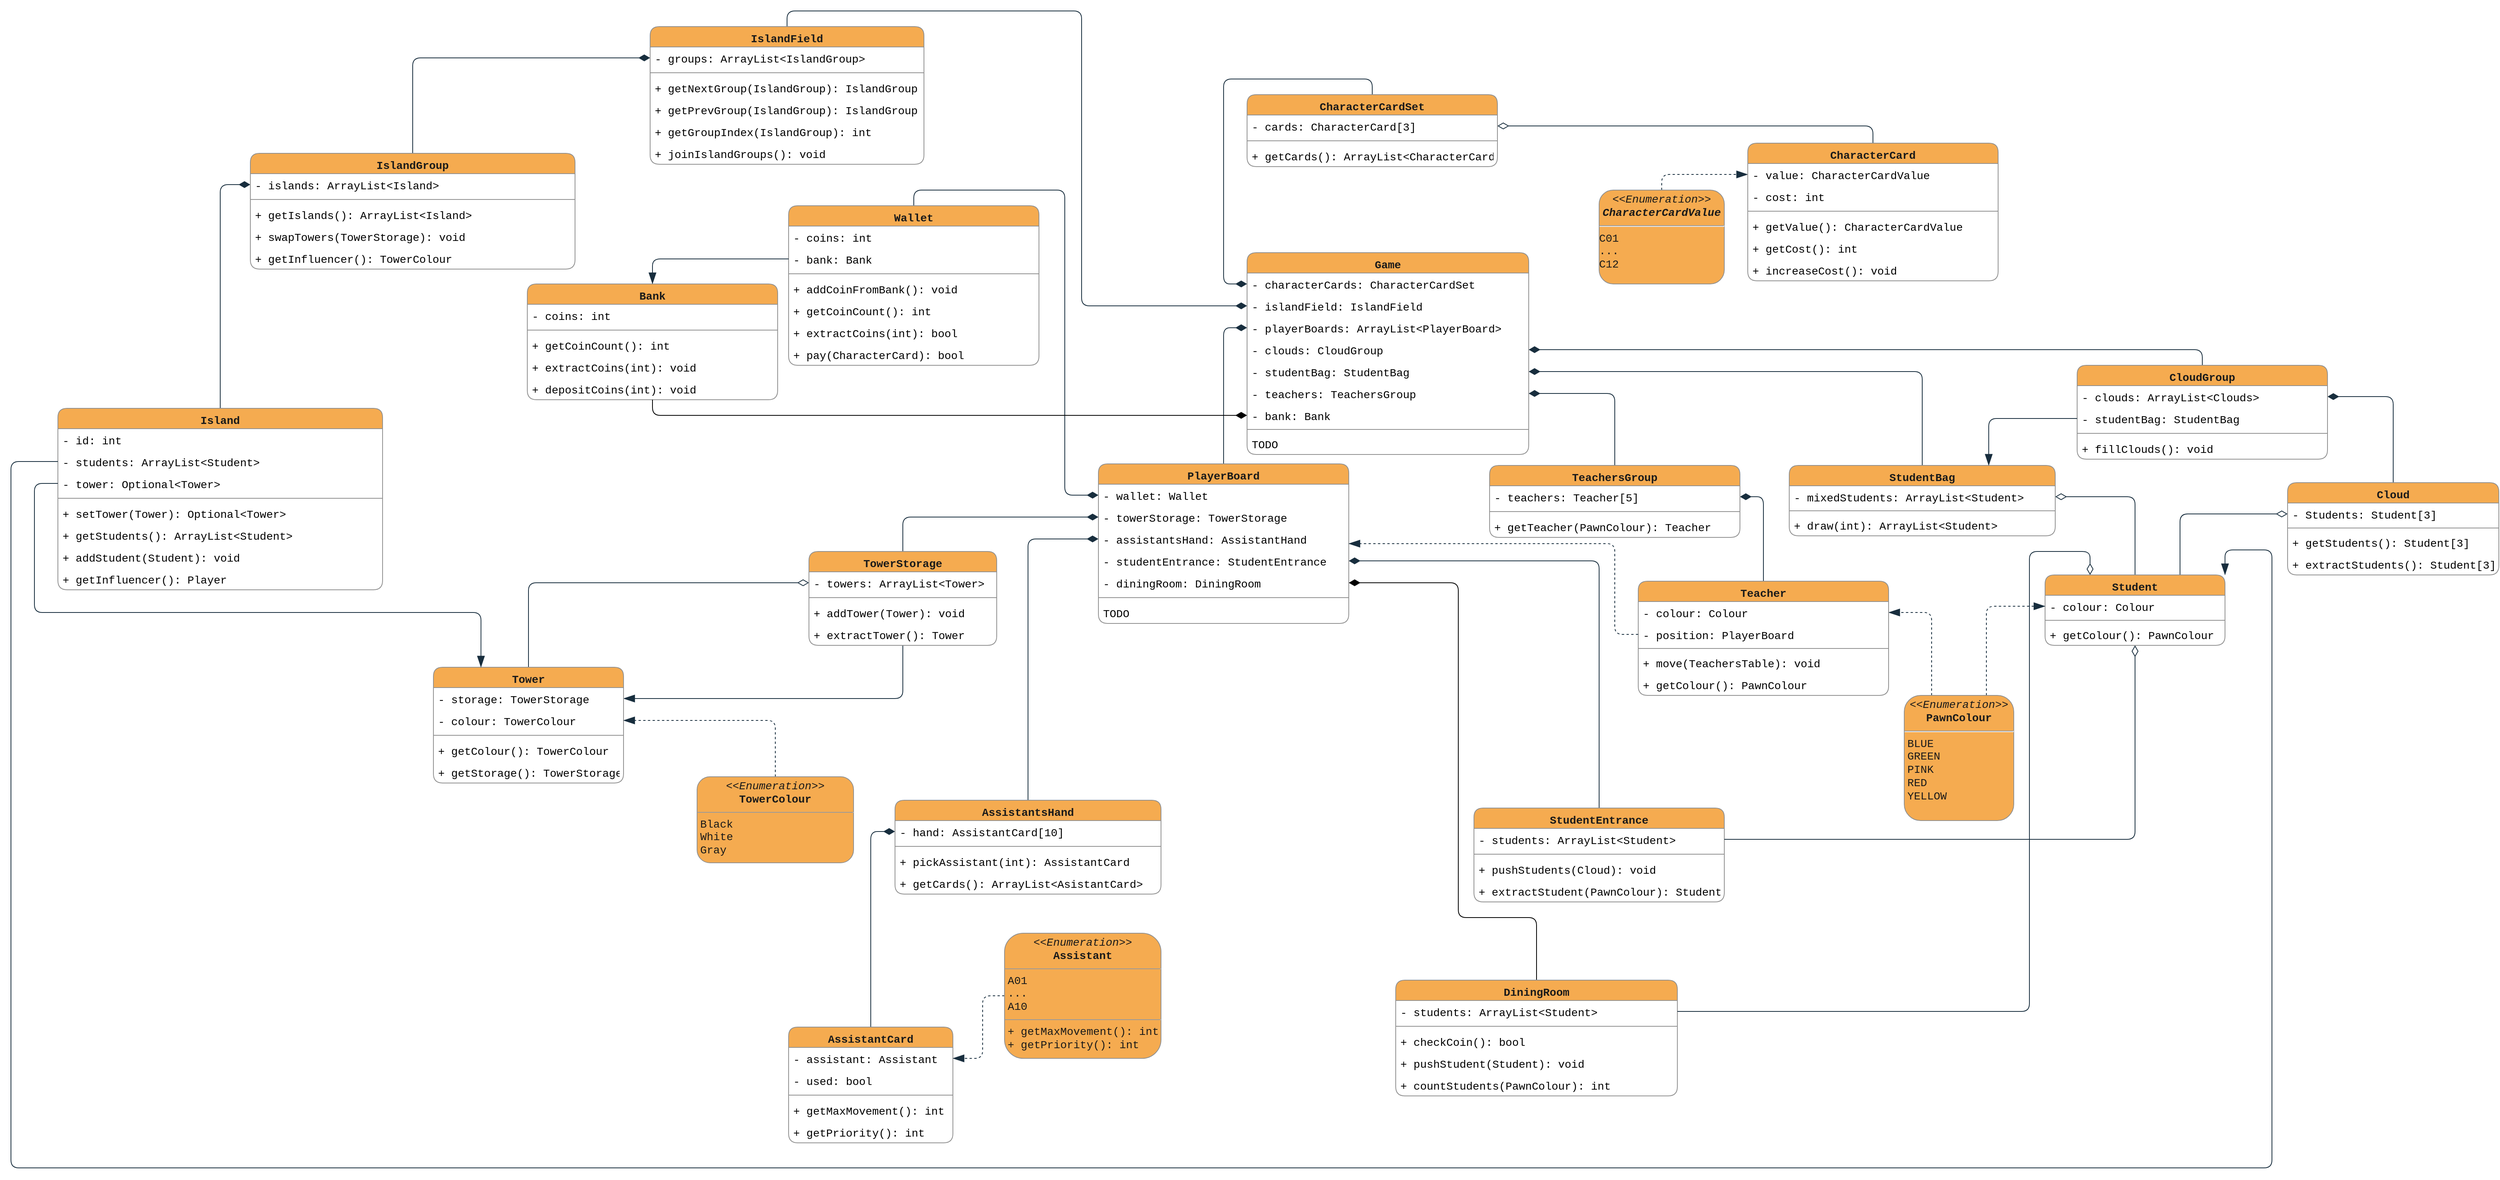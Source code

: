 <mxfile version="17.1.2" type="github">
  <diagram id="O6BDOL9TMXepZlHJJKnx" name="15-03">
    <mxGraphModel dx="8118" dy="1900" grid="1" gridSize="10" guides="1" tooltips="1" connect="1" arrows="1" fold="1" page="1" pageScale="1" pageWidth="4681" pageHeight="3300" math="0" shadow="0">
      <root>
        <mxCell id="z1pVsJh44Q6DjmEtcK0G-0" />
        <mxCell id="z1pVsJh44Q6DjmEtcK0G-1" parent="z1pVsJh44Q6DjmEtcK0G-0" />
        <mxCell id="cDWXK2D-OugQWrr7VSTv-0" value="Game" style="swimlane;fontStyle=1;align=center;verticalAlign=top;childLayout=stackLayout;horizontal=1;startSize=26;horizontalStack=0;resizeParent=1;resizeParentMax=0;resizeLast=0;collapsible=1;marginBottom=0;rounded=1;fontFamily=Courier New;fontSize=14;fillColor=#F5AB50;strokeColor=#909090;fontColor=#1A1A1A;" vertex="1" parent="z1pVsJh44Q6DjmEtcK0G-1">
          <mxGeometry x="1500" y="350" width="360" height="258" as="geometry" />
        </mxCell>
        <mxCell id="cDWXK2D-OugQWrr7VSTv-1" value="- characterCards: CharacterCardSet&#xa;" style="text;strokeColor=none;fillColor=none;align=left;verticalAlign=top;spacingLeft=4;spacingRight=4;overflow=hidden;rotatable=0;points=[[0,0.5],[1,0.5]];portConstraint=eastwest;rounded=1;fontFamily=Courier New;fontSize=14;" vertex="1" parent="cDWXK2D-OugQWrr7VSTv-0">
          <mxGeometry y="26" width="360" height="28" as="geometry" />
        </mxCell>
        <mxCell id="cDWXK2D-OugQWrr7VSTv-2" value="- islandField: IslandField" style="text;strokeColor=none;fillColor=none;align=left;verticalAlign=top;spacingLeft=4;spacingRight=4;overflow=hidden;rotatable=0;points=[[0,0.5],[1,0.5]];portConstraint=eastwest;rounded=1;fontFamily=Courier New;fontSize=14;" vertex="1" parent="cDWXK2D-OugQWrr7VSTv-0">
          <mxGeometry y="54" width="360" height="28" as="geometry" />
        </mxCell>
        <mxCell id="cDWXK2D-OugQWrr7VSTv-3" value="- playerBoards: ArrayList&lt;PlayerBoard&gt;" style="text;strokeColor=none;fillColor=none;align=left;verticalAlign=top;spacingLeft=4;spacingRight=4;overflow=hidden;rotatable=0;points=[[0,0.5],[1,0.5]];portConstraint=eastwest;rounded=1;fontFamily=Courier New;fontSize=14;" vertex="1" parent="cDWXK2D-OugQWrr7VSTv-0">
          <mxGeometry y="82" width="360" height="28" as="geometry" />
        </mxCell>
        <mxCell id="cDWXK2D-OugQWrr7VSTv-4" value="- clouds: CloudGroup" style="text;align=left;verticalAlign=top;spacingLeft=4;spacingRight=4;overflow=hidden;rotatable=0;points=[[0,0.5],[1,0.5]];portConstraint=eastwest;rounded=1;fontFamily=Courier New;fontSize=14;" vertex="1" parent="cDWXK2D-OugQWrr7VSTv-0">
          <mxGeometry y="110" width="360" height="28" as="geometry" />
        </mxCell>
        <mxCell id="cDWXK2D-OugQWrr7VSTv-5" value="- studentBag: StudentBag" style="text;strokeColor=none;fillColor=none;align=left;verticalAlign=top;spacingLeft=4;spacingRight=4;overflow=hidden;rotatable=0;points=[[0,0.5],[1,0.5]];portConstraint=eastwest;rounded=1;fontFamily=Courier New;fontSize=14;" vertex="1" parent="cDWXK2D-OugQWrr7VSTv-0">
          <mxGeometry y="138" width="360" height="28" as="geometry" />
        </mxCell>
        <mxCell id="cDWXK2D-OugQWrr7VSTv-6" value="- teachers: TeachersGroup" style="text;strokeColor=none;fillColor=none;align=left;verticalAlign=top;spacingLeft=4;spacingRight=4;overflow=hidden;rotatable=0;points=[[0,0.5],[1,0.5]];portConstraint=eastwest;rounded=1;fontFamily=Courier New;fontSize=14;" vertex="1" parent="cDWXK2D-OugQWrr7VSTv-0">
          <mxGeometry y="166" width="360" height="28" as="geometry" />
        </mxCell>
        <mxCell id="cDWXK2D-OugQWrr7VSTv-7" value="- bank: Bank" style="text;strokeColor=none;fillColor=none;align=left;verticalAlign=top;spacingLeft=4;spacingRight=4;overflow=hidden;rotatable=0;points=[[0,0.5],[1,0.5]];portConstraint=eastwest;rounded=1;fontFamily=Courier New;fontSize=14;" vertex="1" parent="cDWXK2D-OugQWrr7VSTv-0">
          <mxGeometry y="194" width="360" height="28" as="geometry" />
        </mxCell>
        <mxCell id="cDWXK2D-OugQWrr7VSTv-8" value="" style="line;strokeWidth=1;fillColor=none;align=left;verticalAlign=middle;spacingTop=-1;spacingLeft=3;spacingRight=3;rotatable=0;labelPosition=right;points=[];portConstraint=eastwest;rounded=1;fontFamily=Courier New;fontSize=14;labelBackgroundColor=#EEEEEE;strokeColor=#909090;fontColor=#1A1A1A;" vertex="1" parent="cDWXK2D-OugQWrr7VSTv-0">
          <mxGeometry y="222" width="360" height="8" as="geometry" />
        </mxCell>
        <mxCell id="cDWXK2D-OugQWrr7VSTv-9" value="TODO" style="text;align=left;verticalAlign=top;spacingLeft=4;spacingRight=4;overflow=hidden;rotatable=0;points=[[0,0.5],[1,0.5]];portConstraint=eastwest;rounded=1;fontFamily=Courier New;fontSize=14;startSize=26;fillColor=none;" vertex="1" parent="cDWXK2D-OugQWrr7VSTv-0">
          <mxGeometry y="230" width="360" height="28" as="geometry" />
        </mxCell>
        <mxCell id="cDWXK2D-OugQWrr7VSTv-10" style="edgeStyle=orthogonalEdgeStyle;rounded=1;jumpStyle=none;orthogonalLoop=1;jettySize=auto;html=1;exitX=0.5;exitY=0;exitDx=0;exitDy=0;entryX=1;entryY=0.5;entryDx=0;entryDy=0;endArrow=diamondThin;endFill=1;targetPerimeterSpacing=0;strokeWidth=1;endSize=12;fontFamily=Courier New;fontSize=14;labelBackgroundColor=#EEEEEE;strokeColor=#182E3E;fontColor=#1A1A1A;" edge="1" parent="z1pVsJh44Q6DjmEtcK0G-1" source="cDWXK2D-OugQWrr7VSTv-11" target="cDWXK2D-OugQWrr7VSTv-5">
          <mxGeometry relative="1" as="geometry" />
        </mxCell>
        <mxCell id="cDWXK2D-OugQWrr7VSTv-11" value="StudentBag" style="swimlane;fontStyle=1;align=center;verticalAlign=top;childLayout=stackLayout;horizontal=1;startSize=26;horizontalStack=0;resizeParent=1;resizeParentMax=0;resizeLast=0;collapsible=1;marginBottom=0;rounded=1;fontFamily=Courier New;fontSize=14;fillColor=#F5AB50;strokeColor=#909090;fontColor=#1A1A1A;" vertex="1" parent="z1pVsJh44Q6DjmEtcK0G-1">
          <mxGeometry x="2193" y="622" width="340" height="90" as="geometry">
            <mxRectangle x="950" y="346" width="110" height="26" as="alternateBounds" />
          </mxGeometry>
        </mxCell>
        <mxCell id="cDWXK2D-OugQWrr7VSTv-12" value="- mixedStudents: ArrayList&lt;Student&gt;" style="text;strokeColor=none;fillColor=none;align=left;verticalAlign=top;spacingLeft=4;spacingRight=4;overflow=hidden;rotatable=0;points=[[0,0.5],[1,0.5]];portConstraint=eastwest;rounded=1;fontFamily=Courier New;fontSize=14;" vertex="1" parent="cDWXK2D-OugQWrr7VSTv-11">
          <mxGeometry y="26" width="340" height="28" as="geometry" />
        </mxCell>
        <mxCell id="cDWXK2D-OugQWrr7VSTv-13" value="" style="line;strokeWidth=1;fillColor=none;align=left;verticalAlign=middle;spacingTop=-1;spacingLeft=3;spacingRight=3;rotatable=0;labelPosition=right;points=[];portConstraint=eastwest;rounded=1;fontFamily=Courier New;fontSize=14;labelBackgroundColor=#EEEEEE;strokeColor=#909090;fontColor=#1A1A1A;" vertex="1" parent="cDWXK2D-OugQWrr7VSTv-11">
          <mxGeometry y="54" width="340" height="8" as="geometry" />
        </mxCell>
        <mxCell id="cDWXK2D-OugQWrr7VSTv-14" value="+ draw(int): ArrayList&lt;Student&gt;" style="text;strokeColor=none;fillColor=none;align=left;verticalAlign=top;spacingLeft=4;spacingRight=4;overflow=hidden;rotatable=0;points=[[0,0.5],[1,0.5]];portConstraint=eastwest;rounded=1;fontFamily=Courier New;fontSize=14;" vertex="1" parent="cDWXK2D-OugQWrr7VSTv-11">
          <mxGeometry y="62" width="340" height="28" as="geometry" />
        </mxCell>
        <mxCell id="cDWXK2D-OugQWrr7VSTv-15" style="edgeStyle=orthogonalEdgeStyle;rounded=1;orthogonalLoop=1;jettySize=auto;html=1;exitX=0.5;exitY=0;exitDx=0;exitDy=0;entryX=0;entryY=0.5;entryDx=0;entryDy=0;endArrow=diamondThin;endFill=1;targetPerimeterSpacing=0;jumpStyle=none;strokeWidth=1;startSize=6;endSize=12;fontFamily=Courier New;fontSize=14;labelBackgroundColor=#EEEEEE;strokeColor=#182E3E;fontColor=#1A1A1A;" edge="1" parent="z1pVsJh44Q6DjmEtcK0G-1" source="cDWXK2D-OugQWrr7VSTv-16" target="cDWXK2D-OugQWrr7VSTv-3">
          <mxGeometry relative="1" as="geometry" />
        </mxCell>
        <mxCell id="cDWXK2D-OugQWrr7VSTv-16" value="PlayerBoard" style="swimlane;fontStyle=1;align=center;verticalAlign=top;childLayout=stackLayout;horizontal=1;startSize=26;horizontalStack=0;resizeParent=1;resizeParentMax=0;resizeLast=0;collapsible=1;marginBottom=0;rounded=1;fontFamily=Courier New;fontSize=14;fillColor=#F5AB50;strokeColor=#909090;fontColor=#1A1A1A;" vertex="1" parent="z1pVsJh44Q6DjmEtcK0G-1">
          <mxGeometry x="1310" y="620" width="320" height="204" as="geometry" />
        </mxCell>
        <mxCell id="cDWXK2D-OugQWrr7VSTv-17" value="- wallet: Wallet" style="text;align=left;verticalAlign=top;spacingLeft=4;spacingRight=4;overflow=hidden;rotatable=0;points=[[0,0.5],[1,0.5]];portConstraint=eastwest;rounded=1;fontFamily=Courier New;fontSize=14;" vertex="1" parent="cDWXK2D-OugQWrr7VSTv-16">
          <mxGeometry y="26" width="320" height="28" as="geometry" />
        </mxCell>
        <mxCell id="cDWXK2D-OugQWrr7VSTv-18" value="- towerStorage: TowerStorage" style="text;align=left;verticalAlign=top;spacingLeft=4;spacingRight=4;overflow=hidden;rotatable=0;points=[[0,0.5],[1,0.5]];portConstraint=eastwest;rounded=1;fontFamily=Courier New;fontSize=14;" vertex="1" parent="cDWXK2D-OugQWrr7VSTv-16">
          <mxGeometry y="54" width="320" height="28" as="geometry" />
        </mxCell>
        <mxCell id="cDWXK2D-OugQWrr7VSTv-19" value="- assistantsHand: AssistantHand" style="text;align=left;verticalAlign=top;spacingLeft=4;spacingRight=4;overflow=hidden;rotatable=0;points=[[0,0.5],[1,0.5]];portConstraint=eastwest;rounded=1;fontFamily=Courier New;fontSize=14;" vertex="1" parent="cDWXK2D-OugQWrr7VSTv-16">
          <mxGeometry y="82" width="320" height="28" as="geometry" />
        </mxCell>
        <mxCell id="cDWXK2D-OugQWrr7VSTv-20" value="- studentEntrance: StudentEntrance" style="text;align=left;verticalAlign=top;spacingLeft=4;spacingRight=4;overflow=hidden;rotatable=0;points=[[0,0.5],[1,0.5]];portConstraint=eastwest;rounded=1;fontFamily=Courier New;fontSize=14;" vertex="1" parent="cDWXK2D-OugQWrr7VSTv-16">
          <mxGeometry y="110" width="320" height="28" as="geometry" />
        </mxCell>
        <mxCell id="cDWXK2D-OugQWrr7VSTv-21" value="- diningRoom: DiningRoom" style="text;align=left;verticalAlign=top;spacingLeft=4;spacingRight=4;overflow=hidden;rotatable=0;points=[[0,0.5],[1,0.5]];portConstraint=eastwest;rounded=1;fontFamily=Courier New;fontSize=14;" vertex="1" parent="cDWXK2D-OugQWrr7VSTv-16">
          <mxGeometry y="138" width="320" height="28" as="geometry" />
        </mxCell>
        <mxCell id="cDWXK2D-OugQWrr7VSTv-22" value="" style="line;strokeWidth=1;rotatable=0;dashed=0;labelPosition=right;align=left;verticalAlign=middle;spacingTop=0;spacingLeft=6;points=[];portConstraint=eastwest;rounded=1;fontFamily=Courier New;fontSize=14;labelBackgroundColor=#EEEEEE;fillColor=#F5AB50;strokeColor=#909090;fontColor=#1A1A1A;" vertex="1" parent="cDWXK2D-OugQWrr7VSTv-16">
          <mxGeometry y="166" width="320" height="10" as="geometry" />
        </mxCell>
        <mxCell id="cDWXK2D-OugQWrr7VSTv-23" value="TODO" style="text;strokeColor=none;fillColor=none;align=left;verticalAlign=top;spacingLeft=4;spacingRight=4;overflow=hidden;rotatable=0;points=[[0,0.5],[1,0.5]];portConstraint=eastwest;rounded=1;fontFamily=Courier New;fontSize=14;" vertex="1" parent="cDWXK2D-OugQWrr7VSTv-16">
          <mxGeometry y="176" width="320" height="28" as="geometry" />
        </mxCell>
        <mxCell id="cDWXK2D-OugQWrr7VSTv-24" style="edgeStyle=orthogonalEdgeStyle;rounded=1;orthogonalLoop=1;jettySize=auto;html=1;exitX=0.5;exitY=0;exitDx=0;exitDy=0;entryX=1;entryY=0.5;entryDx=0;entryDy=0;endArrow=diamondThin;endFill=1;endSize=12;labelBackgroundColor=#EEEEEE;strokeColor=#182E3E;fontColor=#1A1A1A;" edge="1" parent="z1pVsJh44Q6DjmEtcK0G-1" source="cDWXK2D-OugQWrr7VSTv-25" target="cDWXK2D-OugQWrr7VSTv-84">
          <mxGeometry relative="1" as="geometry" />
        </mxCell>
        <mxCell id="cDWXK2D-OugQWrr7VSTv-25" value="Cloud" style="swimlane;fontStyle=1;align=center;verticalAlign=top;childLayout=stackLayout;horizontal=1;startSize=26;horizontalStack=0;resizeParent=1;resizeParentMax=0;resizeLast=0;collapsible=1;marginBottom=0;rounded=1;fontFamily=Courier New;fontSize=14;fillColor=#F5AB50;strokeColor=#909090;fontColor=#1A1A1A;" vertex="1" parent="z1pVsJh44Q6DjmEtcK0G-1">
          <mxGeometry x="2830" y="644" width="270" height="118" as="geometry" />
        </mxCell>
        <mxCell id="cDWXK2D-OugQWrr7VSTv-26" value="- Students: Student[3]" style="text;align=left;verticalAlign=top;spacingLeft=4;spacingRight=4;overflow=hidden;rotatable=0;points=[[0,0.5],[1,0.5]];portConstraint=eastwest;rounded=1;fontFamily=Courier New;fontSize=14;" vertex="1" parent="cDWXK2D-OugQWrr7VSTv-25">
          <mxGeometry y="26" width="270" height="28" as="geometry" />
        </mxCell>
        <mxCell id="cDWXK2D-OugQWrr7VSTv-27" value="" style="line;strokeWidth=1;align=left;verticalAlign=middle;spacingTop=-1;spacingLeft=3;spacingRight=3;rotatable=0;labelPosition=right;points=[];portConstraint=eastwest;rounded=1;fontFamily=Courier New;fontSize=14;labelBackgroundColor=#EEEEEE;fillColor=#F5AB50;strokeColor=#909090;fontColor=#1A1A1A;" vertex="1" parent="cDWXK2D-OugQWrr7VSTv-25">
          <mxGeometry y="54" width="270" height="8" as="geometry" />
        </mxCell>
        <mxCell id="cDWXK2D-OugQWrr7VSTv-28" value="+ getStudents(): Student[3]" style="text;align=left;verticalAlign=top;spacingLeft=4;spacingRight=4;overflow=hidden;rotatable=0;points=[[0,0.5],[1,0.5]];portConstraint=eastwest;rounded=1;fontFamily=Courier New;fontSize=14;" vertex="1" parent="cDWXK2D-OugQWrr7VSTv-25">
          <mxGeometry y="62" width="270" height="28" as="geometry" />
        </mxCell>
        <mxCell id="cDWXK2D-OugQWrr7VSTv-29" value="+ extractStudents(): Student[3]" style="text;strokeColor=none;fillColor=none;align=left;verticalAlign=top;spacingLeft=4;spacingRight=4;overflow=hidden;rotatable=0;points=[[0,0.5],[1,0.5]];portConstraint=eastwest;rounded=1;fontFamily=Courier New;fontSize=14;" vertex="1" parent="cDWXK2D-OugQWrr7VSTv-25">
          <mxGeometry y="90" width="270" height="28" as="geometry" />
        </mxCell>
        <mxCell id="cDWXK2D-OugQWrr7VSTv-30" style="edgeStyle=orthogonalEdgeStyle;rounded=1;orthogonalLoop=1;jettySize=auto;html=1;exitX=0.75;exitY=0;exitDx=0;exitDy=0;entryX=0;entryY=0.5;entryDx=0;entryDy=0;fontFamily=Courier New;endSize=12;endArrow=diamondThin;endFill=0;fontSize=14;labelBackgroundColor=#EEEEEE;strokeColor=#182E3E;fontColor=#1A1A1A;" edge="1" parent="z1pVsJh44Q6DjmEtcK0G-1" source="cDWXK2D-OugQWrr7VSTv-32" target="cDWXK2D-OugQWrr7VSTv-26">
          <mxGeometry relative="1" as="geometry" />
        </mxCell>
        <mxCell id="cDWXK2D-OugQWrr7VSTv-31" style="edgeStyle=orthogonalEdgeStyle;rounded=1;orthogonalLoop=1;jettySize=auto;html=1;exitX=0.5;exitY=0;exitDx=0;exitDy=0;fontFamily=Courier New;endArrow=diamondThin;endFill=0;endSize=12;fontSize=14;labelBackgroundColor=#EEEEEE;strokeColor=#182E3E;fontColor=#1A1A1A;" edge="1" parent="z1pVsJh44Q6DjmEtcK0G-1" source="cDWXK2D-OugQWrr7VSTv-32" target="cDWXK2D-OugQWrr7VSTv-12">
          <mxGeometry relative="1" as="geometry" />
        </mxCell>
        <mxCell id="cDWXK2D-OugQWrr7VSTv-32" value="Student" style="swimlane;fontStyle=1;align=center;verticalAlign=top;childLayout=stackLayout;horizontal=1;startSize=26;horizontalStack=0;resizeParent=1;resizeParentMax=0;resizeLast=0;collapsible=1;marginBottom=0;rounded=1;fontFamily=Courier New;fontSize=14;fillColor=#F5AB50;strokeColor=#909090;fontColor=#1A1A1A;" vertex="1" parent="z1pVsJh44Q6DjmEtcK0G-1">
          <mxGeometry x="2520" y="762" width="230" height="90" as="geometry" />
        </mxCell>
        <mxCell id="cDWXK2D-OugQWrr7VSTv-33" value="- colour: Colour" style="text;align=left;verticalAlign=top;spacingLeft=4;spacingRight=4;overflow=hidden;rotatable=0;points=[[0,0.5],[1,0.5]];portConstraint=eastwest;rounded=1;fontFamily=Courier New;fontSize=14;" vertex="1" parent="cDWXK2D-OugQWrr7VSTv-32">
          <mxGeometry y="26" width="230" height="28" as="geometry" />
        </mxCell>
        <mxCell id="cDWXK2D-OugQWrr7VSTv-34" value="" style="line;strokeWidth=1;align=left;verticalAlign=middle;spacingTop=-1;spacingLeft=3;spacingRight=3;rotatable=0;labelPosition=right;points=[];portConstraint=eastwest;rounded=1;fontFamily=Courier New;fontSize=14;labelBackgroundColor=#EEEEEE;fillColor=#F5AB50;strokeColor=#909090;fontColor=#1A1A1A;" vertex="1" parent="cDWXK2D-OugQWrr7VSTv-32">
          <mxGeometry y="54" width="230" height="8" as="geometry" />
        </mxCell>
        <mxCell id="cDWXK2D-OugQWrr7VSTv-35" value="+ getColour(): PawnColour" style="text;align=left;verticalAlign=top;spacingLeft=4;spacingRight=4;overflow=hidden;rotatable=0;points=[[0,0.5],[1,0.5]];portConstraint=eastwest;rounded=1;fontFamily=Courier New;fontSize=14;" vertex="1" parent="cDWXK2D-OugQWrr7VSTv-32">
          <mxGeometry y="62" width="230" height="28" as="geometry" />
        </mxCell>
        <mxCell id="cDWXK2D-OugQWrr7VSTv-36" style="edgeStyle=orthogonalEdgeStyle;rounded=1;orthogonalLoop=1;jettySize=auto;html=1;exitX=0.75;exitY=0;exitDx=0;exitDy=0;entryX=0;entryY=0.5;entryDx=0;entryDy=0;fontFamily=Courier New;fontSize=14;endArrow=blockThin;endFill=1;startSize=26;endSize=12;dashed=1;labelBackgroundColor=#EEEEEE;strokeColor=#182E3E;fontColor=#1A1A1A;" edge="1" parent="z1pVsJh44Q6DjmEtcK0G-1" source="cDWXK2D-OugQWrr7VSTv-38" target="cDWXK2D-OugQWrr7VSTv-33">
          <mxGeometry relative="1" as="geometry" />
        </mxCell>
        <mxCell id="cDWXK2D-OugQWrr7VSTv-37" style="edgeStyle=orthogonalEdgeStyle;rounded=1;orthogonalLoop=1;jettySize=auto;html=1;exitX=0.25;exitY=0;exitDx=0;exitDy=0;fontFamily=Courier New;fontSize=14;endArrow=blockThin;endFill=1;startSize=26;endSize=12;dashed=1;labelBackgroundColor=#EEEEEE;strokeColor=#182E3E;fontColor=#1A1A1A;" edge="1" parent="z1pVsJh44Q6DjmEtcK0G-1" source="cDWXK2D-OugQWrr7VSTv-38" target="cDWXK2D-OugQWrr7VSTv-41">
          <mxGeometry relative="1" as="geometry" />
        </mxCell>
        <mxCell id="cDWXK2D-OugQWrr7VSTv-38" value="&lt;p style=&quot;margin: 4px 0px 0px ; text-align: center ; font-size: 14px&quot;&gt;&lt;i style=&quot;font-size: 14px&quot;&gt;&amp;lt;&amp;lt;Enumeration&amp;gt;&amp;gt;&lt;/i&gt;&lt;br style=&quot;font-size: 14px&quot;&gt;&lt;b style=&quot;font-size: 14px&quot;&gt;PawnColour&lt;/b&gt;&lt;/p&gt;&lt;hr style=&quot;font-size: 14px&quot;&gt;&lt;p style=&quot;margin: 0px 0px 0px 4px ; font-size: 14px&quot;&gt;BLUE&lt;/p&gt;&lt;p style=&quot;margin: 0px 0px 0px 4px ; font-size: 14px&quot;&gt;GREEN&lt;/p&gt;&lt;p style=&quot;margin: 0px 0px 0px 4px ; font-size: 14px&quot;&gt;PINK&lt;/p&gt;&lt;p style=&quot;margin: 0px 0px 0px 4px ; font-size: 14px&quot;&gt;RED&lt;/p&gt;&lt;p style=&quot;margin: 0px 0px 0px 4px ; font-size: 14px&quot;&gt;YELLOW&lt;br style=&quot;font-size: 14px&quot;&gt;&lt;/p&gt;" style="verticalAlign=top;align=left;overflow=fill;fontSize=14;fontFamily=Courier New;html=1;rounded=1;fillColor=#F5AB50;strokeColor=#909090;fontColor=#1A1A1A;" vertex="1" parent="z1pVsJh44Q6DjmEtcK0G-1">
          <mxGeometry x="2340" y="916" width="140" height="160" as="geometry" />
        </mxCell>
        <mxCell id="cDWXK2D-OugQWrr7VSTv-39" style="edgeStyle=orthogonalEdgeStyle;rounded=1;orthogonalLoop=1;jettySize=auto;html=1;exitX=0.5;exitY=0;exitDx=0;exitDy=0;entryX=1;entryY=0.5;entryDx=0;entryDy=0;endArrow=diamondThin;endFill=1;endSize=12;labelBackgroundColor=#EEEEEE;strokeColor=#182E3E;fontColor=#1A1A1A;" edge="1" parent="z1pVsJh44Q6DjmEtcK0G-1" source="cDWXK2D-OugQWrr7VSTv-40" target="cDWXK2D-OugQWrr7VSTv-79">
          <mxGeometry relative="1" as="geometry" />
        </mxCell>
        <mxCell id="cDWXK2D-OugQWrr7VSTv-40" value="Teacher" style="swimlane;fontStyle=1;align=center;verticalAlign=top;childLayout=stackLayout;horizontal=1;startSize=26;horizontalStack=0;resizeParent=1;resizeParentMax=0;resizeLast=0;collapsible=1;marginBottom=0;rounded=1;fontFamily=Courier New;fontSize=14;fillColor=#F5AB50;strokeColor=#909090;fontColor=#1A1A1A;" vertex="1" parent="z1pVsJh44Q6DjmEtcK0G-1">
          <mxGeometry x="2000" y="770" width="320" height="146" as="geometry" />
        </mxCell>
        <mxCell id="cDWXK2D-OugQWrr7VSTv-41" value="- colour: Colour" style="text;align=left;verticalAlign=top;spacingLeft=4;spacingRight=4;overflow=hidden;rotatable=0;points=[[0,0.5],[1,0.5]];portConstraint=eastwest;rounded=1;fontFamily=Courier New;fontSize=14;" vertex="1" parent="cDWXK2D-OugQWrr7VSTv-40">
          <mxGeometry y="26" width="320" height="28" as="geometry" />
        </mxCell>
        <mxCell id="cDWXK2D-OugQWrr7VSTv-42" value="- position: PlayerBoard" style="text;align=left;verticalAlign=top;spacingLeft=4;spacingRight=4;overflow=hidden;rotatable=0;points=[[0,0.5],[1,0.5]];portConstraint=eastwest;rounded=1;fontFamily=Courier New;fontSize=14;" vertex="1" parent="cDWXK2D-OugQWrr7VSTv-40">
          <mxGeometry y="54" width="320" height="28" as="geometry" />
        </mxCell>
        <mxCell id="cDWXK2D-OugQWrr7VSTv-43" value="" style="line;strokeWidth=1;align=left;verticalAlign=middle;spacingTop=-1;spacingLeft=3;spacingRight=3;rotatable=0;labelPosition=right;points=[];portConstraint=eastwest;rounded=1;fontFamily=Courier New;fontSize=14;labelBackgroundColor=#EEEEEE;fillColor=#F5AB50;strokeColor=#909090;fontColor=#1A1A1A;" vertex="1" parent="cDWXK2D-OugQWrr7VSTv-40">
          <mxGeometry y="82" width="320" height="8" as="geometry" />
        </mxCell>
        <mxCell id="cDWXK2D-OugQWrr7VSTv-44" value="+ move(TeachersTable): void" style="text;align=left;verticalAlign=top;spacingLeft=4;spacingRight=4;overflow=hidden;rotatable=0;points=[[0,0.5],[1,0.5]];portConstraint=eastwest;rounded=1;fontFamily=Courier New;fontSize=14;" vertex="1" parent="cDWXK2D-OugQWrr7VSTv-40">
          <mxGeometry y="90" width="320" height="28" as="geometry" />
        </mxCell>
        <mxCell id="cDWXK2D-OugQWrr7VSTv-45" value="+ getColour(): PawnColour" style="text;align=left;verticalAlign=top;spacingLeft=4;spacingRight=4;overflow=hidden;rotatable=0;points=[[0,0.5],[1,0.5]];portConstraint=eastwest;rounded=1;fontFamily=Courier New;fontSize=14;" vertex="1" parent="cDWXK2D-OugQWrr7VSTv-40">
          <mxGeometry y="118" width="320" height="28" as="geometry" />
        </mxCell>
        <mxCell id="cDWXK2D-OugQWrr7VSTv-46" style="edgeStyle=orthogonalEdgeStyle;rounded=1;orthogonalLoop=1;jettySize=auto;html=1;exitX=0.5;exitY=0;exitDx=0;exitDy=0;fontFamily=Courier New;fontSize=14;startSize=6;endArrow=diamondThin;endFill=1;endSize=12;labelBackgroundColor=#EEEEEE;strokeColor=#182E3E;fontColor=#1A1A1A;" edge="1" parent="z1pVsJh44Q6DjmEtcK0G-1" source="cDWXK2D-OugQWrr7VSTv-47" target="cDWXK2D-OugQWrr7VSTv-19">
          <mxGeometry relative="1" as="geometry" />
        </mxCell>
        <mxCell id="cDWXK2D-OugQWrr7VSTv-47" value="AssistantsHand" style="swimlane;fontStyle=1;align=center;verticalAlign=top;childLayout=stackLayout;horizontal=1;startSize=26;horizontalStack=0;resizeParent=1;resizeParentMax=0;resizeLast=0;collapsible=1;marginBottom=0;rounded=1;fontFamily=Courier New;fontSize=14;fillColor=#F5AB50;strokeColor=#909090;fontColor=#1A1A1A;" vertex="1" parent="z1pVsJh44Q6DjmEtcK0G-1">
          <mxGeometry x="1050" y="1050" width="340" height="120" as="geometry" />
        </mxCell>
        <mxCell id="cDWXK2D-OugQWrr7VSTv-48" value="- hand: AssistantCard[10]" style="text;align=left;verticalAlign=top;spacingLeft=4;spacingRight=4;overflow=hidden;rotatable=0;points=[[0,0.5],[1,0.5]];portConstraint=eastwest;rounded=1;fontFamily=Courier New;fontSize=14;startSize=26;fillColor=none;" vertex="1" parent="cDWXK2D-OugQWrr7VSTv-47">
          <mxGeometry y="26" width="340" height="28" as="geometry" />
        </mxCell>
        <mxCell id="cDWXK2D-OugQWrr7VSTv-49" value="" style="line;strokeWidth=1;rotatable=0;dashed=0;labelPosition=right;align=left;verticalAlign=middle;spacingTop=0;spacingLeft=6;points=[];portConstraint=eastwest;rounded=1;fontFamily=Courier New;fontSize=14;startSize=26;labelBackgroundColor=#EEEEEE;fillColor=#F5AB50;strokeColor=#909090;fontColor=#1A1A1A;" vertex="1" parent="cDWXK2D-OugQWrr7VSTv-47">
          <mxGeometry y="54" width="340" height="10" as="geometry" />
        </mxCell>
        <mxCell id="cDWXK2D-OugQWrr7VSTv-50" value="+ pickAssistant(int): AssistantCard" style="text;strokeColor=none;fillColor=none;align=left;verticalAlign=top;spacingLeft=4;spacingRight=4;overflow=hidden;rotatable=0;points=[[0,0.5],[1,0.5]];portConstraint=eastwest;rounded=1;fontFamily=Courier New;fontSize=14;startSize=26;" vertex="1" parent="cDWXK2D-OugQWrr7VSTv-47">
          <mxGeometry y="64" width="340" height="28" as="geometry" />
        </mxCell>
        <mxCell id="cDWXK2D-OugQWrr7VSTv-51" value="+ getCards(): ArrayList&lt;AsistantCard&gt;" style="text;align=left;verticalAlign=top;spacingLeft=4;spacingRight=4;overflow=hidden;rotatable=0;points=[[0,0.5],[1,0.5]];portConstraint=eastwest;rounded=1;fontFamily=Courier New;fontSize=14;startSize=26;fillColor=none;" vertex="1" parent="cDWXK2D-OugQWrr7VSTv-47">
          <mxGeometry y="92" width="340" height="28" as="geometry" />
        </mxCell>
        <mxCell id="cDWXK2D-OugQWrr7VSTv-52" style="edgeStyle=orthogonalEdgeStyle;rounded=1;orthogonalLoop=1;jettySize=auto;html=1;exitX=0.5;exitY=0;exitDx=0;exitDy=0;entryX=0;entryY=0.5;entryDx=0;entryDy=0;fontFamily=Courier New;fontSize=14;endArrow=diamondThin;endFill=1;startSize=6;endSize=12;labelBackgroundColor=#EEEEEE;strokeColor=#182E3E;fontColor=#1A1A1A;" edge="1" parent="z1pVsJh44Q6DjmEtcK0G-1" source="cDWXK2D-OugQWrr7VSTv-53" target="cDWXK2D-OugQWrr7VSTv-48">
          <mxGeometry relative="1" as="geometry" />
        </mxCell>
        <mxCell id="cDWXK2D-OugQWrr7VSTv-53" value="AssistantCard" style="swimlane;fontStyle=1;align=center;verticalAlign=top;childLayout=stackLayout;horizontal=1;startSize=26;horizontalStack=0;resizeParent=1;resizeParentMax=0;resizeLast=0;collapsible=1;marginBottom=0;rounded=1;fontFamily=Courier New;fontSize=14;fillColor=#F5AB50;strokeColor=#909090;fontColor=#1A1A1A;" vertex="1" parent="z1pVsJh44Q6DjmEtcK0G-1">
          <mxGeometry x="914" y="1340" width="210" height="148" as="geometry" />
        </mxCell>
        <mxCell id="cDWXK2D-OugQWrr7VSTv-54" value="- assistant: Assistant" style="text;align=left;verticalAlign=top;spacingLeft=4;spacingRight=4;overflow=hidden;rotatable=0;points=[[0,0.5],[1,0.5]];portConstraint=eastwest;rounded=1;fontFamily=Courier New;fontSize=14;startSize=26;fillColor=none;" vertex="1" parent="cDWXK2D-OugQWrr7VSTv-53">
          <mxGeometry y="26" width="210" height="28" as="geometry" />
        </mxCell>
        <mxCell id="cDWXK2D-OugQWrr7VSTv-55" value="- used: bool" style="text;align=left;verticalAlign=top;spacingLeft=4;spacingRight=4;overflow=hidden;rotatable=0;points=[[0,0.5],[1,0.5]];portConstraint=eastwest;rounded=1;fontFamily=Courier New;fontSize=14;startSize=26;fillColor=none;" vertex="1" parent="cDWXK2D-OugQWrr7VSTv-53">
          <mxGeometry y="54" width="210" height="28" as="geometry" />
        </mxCell>
        <mxCell id="cDWXK2D-OugQWrr7VSTv-56" value="" style="line;strokeWidth=1;rotatable=0;dashed=0;labelPosition=right;align=left;verticalAlign=middle;spacingTop=0;spacingLeft=6;points=[];portConstraint=eastwest;rounded=1;fontFamily=Courier New;fontSize=14;startSize=26;labelBackgroundColor=#EEEEEE;fillColor=#F5AB50;strokeColor=#909090;fontColor=#1A1A1A;" vertex="1" parent="cDWXK2D-OugQWrr7VSTv-53">
          <mxGeometry y="82" width="210" height="10" as="geometry" />
        </mxCell>
        <mxCell id="cDWXK2D-OugQWrr7VSTv-57" value="+ getMaxMovement(): int" style="text;strokeColor=none;fillColor=none;align=left;verticalAlign=top;spacingLeft=4;spacingRight=4;overflow=hidden;rotatable=0;points=[[0,0.5],[1,0.5]];portConstraint=eastwest;rounded=1;fontFamily=Courier New;fontSize=14;startSize=26;" vertex="1" parent="cDWXK2D-OugQWrr7VSTv-53">
          <mxGeometry y="92" width="210" height="28" as="geometry" />
        </mxCell>
        <mxCell id="cDWXK2D-OugQWrr7VSTv-58" value="+ getPriority(): int" style="text;align=left;verticalAlign=top;spacingLeft=4;spacingRight=4;overflow=hidden;rotatable=0;points=[[0,0.5],[1,0.5]];portConstraint=eastwest;rounded=1;fontFamily=Courier New;fontSize=14;startSize=26;fillColor=none;" vertex="1" parent="cDWXK2D-OugQWrr7VSTv-53">
          <mxGeometry y="120" width="210" height="28" as="geometry" />
        </mxCell>
        <mxCell id="cDWXK2D-OugQWrr7VSTv-59" style="edgeStyle=orthogonalEdgeStyle;rounded=1;orthogonalLoop=1;jettySize=auto;html=1;entryX=1;entryY=0.5;entryDx=0;entryDy=0;fontFamily=Courier New;fontSize=14;endArrow=blockThin;endFill=1;startSize=6;endSize=12;dashed=1;labelBackgroundColor=#EEEEEE;strokeColor=#182E3E;fontColor=#1A1A1A;" edge="1" parent="z1pVsJh44Q6DjmEtcK0G-1" source="cDWXK2D-OugQWrr7VSTv-60" target="cDWXK2D-OugQWrr7VSTv-54">
          <mxGeometry relative="1" as="geometry">
            <mxPoint x="1240" y="1384" as="sourcePoint" />
          </mxGeometry>
        </mxCell>
        <mxCell id="cDWXK2D-OugQWrr7VSTv-60" value="&lt;p style=&quot;margin: 0px ; margin-top: 4px ; text-align: center&quot;&gt;&lt;i&gt;&amp;lt;&amp;lt;Enumeration&amp;gt;&amp;gt;&lt;/i&gt;&lt;br&gt;&lt;b&gt;Assistant&lt;/b&gt;&lt;br&gt;&lt;/p&gt;&lt;hr size=&quot;1&quot;&gt;&lt;p style=&quot;margin: 0px ; margin-left: 4px&quot;&gt;A01&lt;/p&gt;&lt;p style=&quot;margin: 0px ; margin-left: 4px&quot;&gt;...&lt;/p&gt;&lt;p style=&quot;margin: 0px ; margin-left: 4px&quot;&gt;A10&lt;br&gt;&lt;/p&gt;&lt;hr size=&quot;1&quot;&gt;&lt;p style=&quot;margin: 0px ; margin-left: 4px&quot;&gt;+ getMaxMovement(): int&lt;br&gt;+ getPriority(): int&lt;br&gt;&lt;/p&gt;" style="verticalAlign=top;align=left;overflow=fill;fontSize=14;fontFamily=Courier New;html=1;rounded=1;startSize=26;fillColor=#F5AB50;strokeColor=#909090;fontColor=#1A1A1A;" vertex="1" parent="z1pVsJh44Q6DjmEtcK0G-1">
          <mxGeometry x="1190" y="1220" width="200" height="160" as="geometry" />
        </mxCell>
        <mxCell id="cDWXK2D-OugQWrr7VSTv-61" style="edgeStyle=orthogonalEdgeStyle;rounded=1;orthogonalLoop=1;jettySize=auto;html=1;exitX=0.5;exitY=0;exitDx=0;exitDy=0;entryX=0;entryY=0.5;entryDx=0;entryDy=0;endArrow=diamondThin;endFill=1;endSize=12;labelBackgroundColor=#EEEEEE;strokeColor=#182E3E;fontColor=#1A1A1A;" edge="1" parent="z1pVsJh44Q6DjmEtcK0G-1" source="cDWXK2D-OugQWrr7VSTv-63" target="cDWXK2D-OugQWrr7VSTv-18">
          <mxGeometry relative="1" as="geometry" />
        </mxCell>
        <mxCell id="cDWXK2D-OugQWrr7VSTv-62" style="edgeStyle=orthogonalEdgeStyle;curved=0;rounded=1;orthogonalLoop=1;jettySize=auto;html=1;exitX=0.5;exitY=1;exitDx=0;exitDy=0;endArrow=blockThin;endFill=1;endSize=12;labelBackgroundColor=#EEEEEE;strokeColor=#182E3E;fontColor=#1A1A1A;" edge="1" parent="z1pVsJh44Q6DjmEtcK0G-1" source="cDWXK2D-OugQWrr7VSTv-63" target="cDWXK2D-OugQWrr7VSTv-70">
          <mxGeometry relative="1" as="geometry" />
        </mxCell>
        <mxCell id="cDWXK2D-OugQWrr7VSTv-63" value="TowerStorage" style="swimlane;fontStyle=1;align=center;verticalAlign=top;childLayout=stackLayout;horizontal=1;startSize=26;horizontalStack=0;resizeParent=1;resizeParentMax=0;resizeLast=0;collapsible=1;marginBottom=0;rounded=1;fontFamily=Courier New;fontSize=14;fillColor=#F5AB50;strokeColor=#909090;fontColor=#1A1A1A;" vertex="1" parent="z1pVsJh44Q6DjmEtcK0G-1">
          <mxGeometry x="940" y="732" width="240" height="120" as="geometry" />
        </mxCell>
        <mxCell id="cDWXK2D-OugQWrr7VSTv-64" value="- towers: ArrayList&lt;Tower&gt;" style="text;align=left;verticalAlign=top;spacingLeft=4;spacingRight=4;overflow=hidden;rotatable=0;points=[[0,0.5],[1,0.5]];portConstraint=eastwest;rounded=1;fontFamily=Courier New;fontSize=14;startSize=26;fillColor=none;" vertex="1" parent="cDWXK2D-OugQWrr7VSTv-63">
          <mxGeometry y="26" width="240" height="28" as="geometry" />
        </mxCell>
        <mxCell id="cDWXK2D-OugQWrr7VSTv-65" value="" style="line;strokeWidth=1;rotatable=0;dashed=0;labelPosition=right;align=left;verticalAlign=middle;spacingTop=0;spacingLeft=6;points=[];portConstraint=eastwest;rounded=1;fontFamily=Courier New;fontSize=14;startSize=26;labelBackgroundColor=#EEEEEE;fillColor=#F5AB50;strokeColor=#909090;fontColor=#1A1A1A;" vertex="1" parent="cDWXK2D-OugQWrr7VSTv-63">
          <mxGeometry y="54" width="240" height="10" as="geometry" />
        </mxCell>
        <mxCell id="cDWXK2D-OugQWrr7VSTv-66" value="+ addTower(Tower): void" style="text;strokeColor=none;fillColor=none;align=left;verticalAlign=top;spacingLeft=4;spacingRight=4;overflow=hidden;rotatable=0;points=[[0,0.5],[1,0.5]];portConstraint=eastwest;rounded=1;fontFamily=Courier New;fontSize=14;startSize=26;" vertex="1" parent="cDWXK2D-OugQWrr7VSTv-63">
          <mxGeometry y="64" width="240" height="28" as="geometry" />
        </mxCell>
        <mxCell id="cDWXK2D-OugQWrr7VSTv-67" value="+ extractTower(): Tower" style="text;align=left;verticalAlign=top;spacingLeft=4;spacingRight=4;overflow=hidden;rotatable=0;points=[[0,0.5],[1,0.5]];portConstraint=eastwest;rounded=1;fontFamily=Courier New;fontSize=14;startSize=26;fillColor=none;" vertex="1" parent="cDWXK2D-OugQWrr7VSTv-63">
          <mxGeometry y="92" width="240" height="28" as="geometry" />
        </mxCell>
        <mxCell id="cDWXK2D-OugQWrr7VSTv-68" style="edgeStyle=orthogonalEdgeStyle;rounded=1;orthogonalLoop=1;jettySize=auto;html=1;exitX=0.5;exitY=0;exitDx=0;exitDy=0;entryX=0;entryY=0.5;entryDx=0;entryDy=0;fontFamily=Courier New;fontSize=14;endArrow=diamondThin;endFill=0;startSize=6;endSize=12;labelBackgroundColor=#EEEEEE;strokeColor=#182E3E;fontColor=#1A1A1A;" edge="1" parent="z1pVsJh44Q6DjmEtcK0G-1" source="cDWXK2D-OugQWrr7VSTv-69" target="cDWXK2D-OugQWrr7VSTv-64">
          <mxGeometry relative="1" as="geometry" />
        </mxCell>
        <mxCell id="cDWXK2D-OugQWrr7VSTv-69" value="Tower" style="swimlane;fontStyle=1;align=center;verticalAlign=top;childLayout=stackLayout;horizontal=1;startSize=26;horizontalStack=0;resizeParent=1;resizeParentMax=0;resizeLast=0;collapsible=1;marginBottom=0;rounded=1;fontFamily=Courier New;fontSize=14;fillColor=#F5AB50;strokeColor=#909090;fontColor=#1A1A1A;" vertex="1" parent="z1pVsJh44Q6DjmEtcK0G-1">
          <mxGeometry x="460" y="880" width="243" height="148" as="geometry" />
        </mxCell>
        <mxCell id="cDWXK2D-OugQWrr7VSTv-70" value="- storage: TowerStorage" style="text;align=left;verticalAlign=top;spacingLeft=4;spacingRight=4;overflow=hidden;rotatable=0;points=[[0,0.5],[1,0.5]];portConstraint=eastwest;rounded=1;fontFamily=Courier New;fontSize=14;startSize=26;fillColor=none;" vertex="1" parent="cDWXK2D-OugQWrr7VSTv-69">
          <mxGeometry y="26" width="243" height="28" as="geometry" />
        </mxCell>
        <mxCell id="cDWXK2D-OugQWrr7VSTv-71" value="- colour: TowerColour" style="text;align=left;verticalAlign=top;spacingLeft=4;spacingRight=4;overflow=hidden;rotatable=0;points=[[0,0.5],[1,0.5]];portConstraint=eastwest;rounded=1;fontFamily=Courier New;fontSize=14;startSize=26;fillColor=none;" vertex="1" parent="cDWXK2D-OugQWrr7VSTv-69">
          <mxGeometry y="54" width="243" height="28" as="geometry" />
        </mxCell>
        <mxCell id="cDWXK2D-OugQWrr7VSTv-72" value="" style="line;strokeWidth=1;rotatable=0;dashed=0;labelPosition=right;align=left;verticalAlign=middle;spacingTop=0;spacingLeft=6;points=[];portConstraint=eastwest;rounded=1;fontFamily=Courier New;fontSize=14;startSize=26;labelBackgroundColor=#EEEEEE;fillColor=#F5AB50;strokeColor=#909090;fontColor=#1A1A1A;" vertex="1" parent="cDWXK2D-OugQWrr7VSTv-69">
          <mxGeometry y="82" width="243" height="10" as="geometry" />
        </mxCell>
        <mxCell id="cDWXK2D-OugQWrr7VSTv-73" value="+ getColour(): TowerColour" style="text;align=left;verticalAlign=top;spacingLeft=4;spacingRight=4;overflow=hidden;rotatable=0;points=[[0,0.5],[1,0.5]];portConstraint=eastwest;rounded=1;fontFamily=Courier New;fontSize=14;startSize=26;fillColor=none;" vertex="1" parent="cDWXK2D-OugQWrr7VSTv-69">
          <mxGeometry y="92" width="243" height="28" as="geometry" />
        </mxCell>
        <mxCell id="cDWXK2D-OugQWrr7VSTv-74" value="+ getStorage(): TowerStorage" style="text;align=left;verticalAlign=top;spacingLeft=4;spacingRight=4;overflow=hidden;rotatable=0;points=[[0,0.5],[1,0.5]];portConstraint=eastwest;rounded=1;fontFamily=Courier New;fontSize=14;startSize=26;fillColor=none;" vertex="1" parent="cDWXK2D-OugQWrr7VSTv-69">
          <mxGeometry y="120" width="243" height="28" as="geometry" />
        </mxCell>
        <mxCell id="cDWXK2D-OugQWrr7VSTv-75" style="edgeStyle=orthogonalEdgeStyle;rounded=1;orthogonalLoop=1;jettySize=auto;html=1;fontFamily=Courier New;fontSize=14;endArrow=blockThin;endFill=1;startSize=6;endSize=12;dashed=1;labelBackgroundColor=#EEEEEE;strokeColor=#182E3E;fontColor=#1A1A1A;" edge="1" parent="z1pVsJh44Q6DjmEtcK0G-1" source="cDWXK2D-OugQWrr7VSTv-76" target="cDWXK2D-OugQWrr7VSTv-71">
          <mxGeometry relative="1" as="geometry">
            <mxPoint x="1680" y="1302" as="sourcePoint" />
          </mxGeometry>
        </mxCell>
        <mxCell id="cDWXK2D-OugQWrr7VSTv-76" value="&lt;p style=&quot;margin: 0px ; margin-top: 4px ; text-align: center&quot;&gt;&lt;i&gt;&amp;lt;&amp;lt;Enumeration&amp;gt;&amp;gt;&lt;/i&gt;&lt;br&gt;&lt;b&gt;TowerColour&lt;/b&gt;&lt;br&gt;&lt;/p&gt;&lt;hr size=&quot;1&quot;&gt;&lt;p style=&quot;margin: 0px ; margin-left: 4px&quot;&gt;Black&lt;/p&gt;&lt;p style=&quot;margin: 0px ; margin-left: 4px&quot;&gt;White&lt;br&gt;&lt;/p&gt;&lt;p style=&quot;margin: 0px ; margin-left: 4px&quot;&gt;Gray&lt;br&gt;&lt;/p&gt;" style="verticalAlign=top;align=left;overflow=fill;fontSize=14;fontFamily=Courier New;html=1;rounded=1;startSize=26;fillColor=#F5AB50;strokeColor=#909090;fontColor=#1A1A1A;" vertex="1" parent="z1pVsJh44Q6DjmEtcK0G-1">
          <mxGeometry x="797" y="1020" width="200" height="110" as="geometry" />
        </mxCell>
        <mxCell id="cDWXK2D-OugQWrr7VSTv-77" style="edgeStyle=orthogonalEdgeStyle;rounded=1;orthogonalLoop=1;jettySize=auto;html=1;exitX=0.5;exitY=0;exitDx=0;exitDy=0;entryX=1;entryY=0.5;entryDx=0;entryDy=0;endArrow=diamondThin;endFill=1;endSize=12;labelBackgroundColor=#EEEEEE;strokeColor=#182E3E;fontColor=#1A1A1A;" edge="1" parent="z1pVsJh44Q6DjmEtcK0G-1" source="cDWXK2D-OugQWrr7VSTv-78" target="cDWXK2D-OugQWrr7VSTv-6">
          <mxGeometry relative="1" as="geometry" />
        </mxCell>
        <mxCell id="cDWXK2D-OugQWrr7VSTv-78" value="TeachersGroup" style="swimlane;fontStyle=1;align=center;verticalAlign=top;childLayout=stackLayout;horizontal=1;startSize=26;horizontalStack=0;resizeParent=1;resizeParentMax=0;resizeLast=0;collapsible=1;marginBottom=0;rounded=1;fontFamily=Courier New;fontSize=14;fillColor=#F5AB50;strokeColor=#909090;fontColor=#1A1A1A;" vertex="1" parent="z1pVsJh44Q6DjmEtcK0G-1">
          <mxGeometry x="1810" y="622" width="320" height="92" as="geometry" />
        </mxCell>
        <mxCell id="cDWXK2D-OugQWrr7VSTv-79" value="- teachers: Teacher[5]" style="text;align=left;verticalAlign=top;spacingLeft=4;spacingRight=4;overflow=hidden;rotatable=0;points=[[0,0.5],[1,0.5]];portConstraint=eastwest;rounded=1;fontFamily=Courier New;fontSize=14;" vertex="1" parent="cDWXK2D-OugQWrr7VSTv-78">
          <mxGeometry y="26" width="320" height="28" as="geometry" />
        </mxCell>
        <mxCell id="cDWXK2D-OugQWrr7VSTv-80" value="" style="line;strokeWidth=1;rotatable=0;dashed=0;labelPosition=right;align=left;verticalAlign=middle;spacingTop=0;spacingLeft=6;points=[];portConstraint=eastwest;rounded=1;fontFamily=Courier New;fontSize=14;labelBackgroundColor=#EEEEEE;fillColor=#F5AB50;strokeColor=#909090;fontColor=#1A1A1A;" vertex="1" parent="cDWXK2D-OugQWrr7VSTv-78">
          <mxGeometry y="54" width="320" height="10" as="geometry" />
        </mxCell>
        <mxCell id="cDWXK2D-OugQWrr7VSTv-81" value="+ getTeacher(PawnColour): Teacher" style="text;strokeColor=none;fillColor=none;align=left;verticalAlign=top;spacingLeft=4;spacingRight=4;overflow=hidden;rotatable=0;points=[[0,0.5],[1,0.5]];portConstraint=eastwest;rounded=1;fontFamily=Courier New;fontSize=14;" vertex="1" parent="cDWXK2D-OugQWrr7VSTv-78">
          <mxGeometry y="64" width="320" height="28" as="geometry" />
        </mxCell>
        <mxCell id="cDWXK2D-OugQWrr7VSTv-82" style="edgeStyle=orthogonalEdgeStyle;rounded=1;orthogonalLoop=1;jettySize=auto;html=1;exitX=0.5;exitY=0;exitDx=0;exitDy=0;entryX=1;entryY=0.5;entryDx=0;entryDy=0;endArrow=diamondThin;endFill=1;endSize=12;labelBackgroundColor=#EEEEEE;strokeColor=#182E3E;fontColor=#1A1A1A;" edge="1" parent="z1pVsJh44Q6DjmEtcK0G-1" source="cDWXK2D-OugQWrr7VSTv-83" target="cDWXK2D-OugQWrr7VSTv-4">
          <mxGeometry relative="1" as="geometry" />
        </mxCell>
        <mxCell id="cDWXK2D-OugQWrr7VSTv-83" value="CloudGroup" style="swimlane;fontStyle=1;align=center;verticalAlign=top;childLayout=stackLayout;horizontal=1;startSize=26;horizontalStack=0;resizeParent=1;resizeParentMax=0;resizeLast=0;collapsible=1;marginBottom=0;rounded=1;fontFamily=Courier New;fontSize=14;fillColor=#F5AB50;strokeColor=#909090;fontColor=#1A1A1A;" vertex="1" parent="z1pVsJh44Q6DjmEtcK0G-1">
          <mxGeometry x="2561" y="494" width="320" height="120" as="geometry" />
        </mxCell>
        <mxCell id="cDWXK2D-OugQWrr7VSTv-84" value="- clouds: ArrayList&lt;Clouds&gt;" style="text;align=left;verticalAlign=top;spacingLeft=4;spacingRight=4;overflow=hidden;rotatable=0;points=[[0,0.5],[1,0.5]];portConstraint=eastwest;rounded=1;fontFamily=Courier New;fontSize=14;" vertex="1" parent="cDWXK2D-OugQWrr7VSTv-83">
          <mxGeometry y="26" width="320" height="28" as="geometry" />
        </mxCell>
        <mxCell id="cDWXK2D-OugQWrr7VSTv-85" value="- studentBag: StudentBag" style="text;align=left;verticalAlign=top;spacingLeft=4;spacingRight=4;overflow=hidden;rotatable=0;points=[[0,0.5],[1,0.5]];portConstraint=eastwest;rounded=1;fontFamily=Courier New;fontSize=14;" vertex="1" parent="cDWXK2D-OugQWrr7VSTv-83">
          <mxGeometry y="54" width="320" height="28" as="geometry" />
        </mxCell>
        <mxCell id="cDWXK2D-OugQWrr7VSTv-86" value="" style="line;strokeWidth=1;rotatable=0;dashed=0;labelPosition=right;align=left;verticalAlign=middle;spacingTop=0;spacingLeft=6;points=[];portConstraint=eastwest;rounded=1;fontFamily=Courier New;fontSize=14;labelBackgroundColor=#EEEEEE;fillColor=#F5AB50;strokeColor=#909090;fontColor=#1A1A1A;" vertex="1" parent="cDWXK2D-OugQWrr7VSTv-83">
          <mxGeometry y="82" width="320" height="10" as="geometry" />
        </mxCell>
        <mxCell id="cDWXK2D-OugQWrr7VSTv-87" value="+ fillClouds(): void" style="text;strokeColor=none;fillColor=none;align=left;verticalAlign=top;spacingLeft=4;spacingRight=4;overflow=hidden;rotatable=0;points=[[0,0.5],[1,0.5]];portConstraint=eastwest;rounded=1;fontFamily=Courier New;fontSize=14;" vertex="1" parent="cDWXK2D-OugQWrr7VSTv-83">
          <mxGeometry y="92" width="320" height="28" as="geometry" />
        </mxCell>
        <mxCell id="cDWXK2D-OugQWrr7VSTv-88" style="edgeStyle=orthogonalEdgeStyle;rounded=1;orthogonalLoop=1;jettySize=auto;html=1;exitX=0;exitY=0.5;exitDx=0;exitDy=0;entryX=0.75;entryY=0;entryDx=0;entryDy=0;endArrow=blockThin;endFill=1;endSize=12;labelBackgroundColor=#EEEEEE;strokeColor=#182E3E;fontColor=#1A1A1A;" edge="1" parent="z1pVsJh44Q6DjmEtcK0G-1" source="cDWXK2D-OugQWrr7VSTv-85" target="cDWXK2D-OugQWrr7VSTv-11">
          <mxGeometry relative="1" as="geometry" />
        </mxCell>
        <mxCell id="cDWXK2D-OugQWrr7VSTv-89" style="edgeStyle=orthogonalEdgeStyle;curved=0;rounded=1;orthogonalLoop=1;jettySize=auto;html=1;exitX=0.5;exitY=0;exitDx=0;exitDy=0;endArrow=diamondThin;endFill=1;endSize=12;labelBackgroundColor=#EEEEEE;strokeColor=#182E3E;fontColor=#1A1A1A;" edge="1" parent="z1pVsJh44Q6DjmEtcK0G-1" source="cDWXK2D-OugQWrr7VSTv-90" target="cDWXK2D-OugQWrr7VSTv-20">
          <mxGeometry relative="1" as="geometry" />
        </mxCell>
        <mxCell id="cDWXK2D-OugQWrr7VSTv-90" value="StudentEntrance" style="swimlane;fontStyle=1;align=center;verticalAlign=top;childLayout=stackLayout;horizontal=1;startSize=26;horizontalStack=0;resizeParent=1;resizeParentMax=0;resizeLast=0;collapsible=1;marginBottom=0;rounded=1;fontFamily=Courier New;fontSize=14;fillColor=#F5AB50;strokeColor=#909090;fontColor=#1A1A1A;" vertex="1" parent="z1pVsJh44Q6DjmEtcK0G-1">
          <mxGeometry x="1790" y="1060" width="320" height="120" as="geometry">
            <mxRectangle x="1490" y="1250" width="160" height="26" as="alternateBounds" />
          </mxGeometry>
        </mxCell>
        <mxCell id="cDWXK2D-OugQWrr7VSTv-91" value="- students: ArrayList&lt;Student&gt;" style="text;align=left;verticalAlign=top;spacingLeft=4;spacingRight=4;overflow=hidden;rotatable=0;points=[[0,0.5],[1,0.5]];portConstraint=eastwest;rounded=1;fontFamily=Courier New;fontSize=14;" vertex="1" parent="cDWXK2D-OugQWrr7VSTv-90">
          <mxGeometry y="26" width="320" height="28" as="geometry" />
        </mxCell>
        <mxCell id="cDWXK2D-OugQWrr7VSTv-92" value="" style="line;strokeWidth=1;rotatable=0;dashed=0;labelPosition=right;align=left;verticalAlign=middle;spacingTop=0;spacingLeft=6;points=[];portConstraint=eastwest;rounded=1;fontFamily=Courier New;fontSize=14;labelBackgroundColor=#EEEEEE;fillColor=#F5AB50;strokeColor=#909090;fontColor=#1A1A1A;" vertex="1" parent="cDWXK2D-OugQWrr7VSTv-90">
          <mxGeometry y="54" width="320" height="10" as="geometry" />
        </mxCell>
        <mxCell id="cDWXK2D-OugQWrr7VSTv-93" value="+ pushStudents(Cloud): void" style="text;strokeColor=none;fillColor=none;align=left;verticalAlign=top;spacingLeft=4;spacingRight=4;overflow=hidden;rotatable=0;points=[[0,0.5],[1,0.5]];portConstraint=eastwest;rounded=1;fontFamily=Courier New;fontSize=14;" vertex="1" parent="cDWXK2D-OugQWrr7VSTv-90">
          <mxGeometry y="64" width="320" height="28" as="geometry" />
        </mxCell>
        <mxCell id="cDWXK2D-OugQWrr7VSTv-94" value="+ extractStudent(PawnColour): Student" style="text;align=left;verticalAlign=top;spacingLeft=4;spacingRight=4;overflow=hidden;rotatable=0;points=[[0,0.5],[1,0.5]];portConstraint=eastwest;rounded=1;fontFamily=Courier New;fontSize=14;" vertex="1" parent="cDWXK2D-OugQWrr7VSTv-90">
          <mxGeometry y="92" width="320" height="28" as="geometry" />
        </mxCell>
        <mxCell id="cDWXK2D-OugQWrr7VSTv-95" style="edgeStyle=orthogonalEdgeStyle;rounded=1;orthogonalLoop=1;jettySize=auto;html=1;exitX=1;exitY=0.5;exitDx=0;exitDy=0;endArrow=diamondThin;endFill=0;endSize=12;labelBackgroundColor=#EEEEEE;strokeColor=#182E3E;fontColor=#1A1A1A;" edge="1" parent="z1pVsJh44Q6DjmEtcK0G-1" source="cDWXK2D-OugQWrr7VSTv-91" target="cDWXK2D-OugQWrr7VSTv-32">
          <mxGeometry relative="1" as="geometry" />
        </mxCell>
        <mxCell id="cDWXK2D-OugQWrr7VSTv-96" style="edgeStyle=orthogonalEdgeStyle;rounded=1;orthogonalLoop=1;jettySize=auto;html=1;exitX=0.5;exitY=0;exitDx=0;exitDy=0;entryX=1;entryY=0.5;entryDx=0;entryDy=0;endSize=12;endArrow=diamondThin;endFill=1;" edge="1" parent="z1pVsJh44Q6DjmEtcK0G-1" source="cDWXK2D-OugQWrr7VSTv-97" target="cDWXK2D-OugQWrr7VSTv-21">
          <mxGeometry relative="1" as="geometry">
            <Array as="points">
              <mxPoint x="1870" y="1200" />
              <mxPoint x="1770" y="1200" />
              <mxPoint x="1770" y="772" />
            </Array>
          </mxGeometry>
        </mxCell>
        <mxCell id="cDWXK2D-OugQWrr7VSTv-97" value="DiningRoom" style="swimlane;fontStyle=1;align=center;verticalAlign=top;childLayout=stackLayout;horizontal=1;startSize=26;horizontalStack=0;resizeParent=1;resizeParentMax=0;resizeLast=0;collapsible=1;marginBottom=0;rounded=1;fontFamily=Courier New;fontSize=14;fillColor=#F5AB50;strokeColor=#909090;fontColor=#1A1A1A;" vertex="1" parent="z1pVsJh44Q6DjmEtcK0G-1">
          <mxGeometry x="1690" y="1280" width="360" height="148" as="geometry" />
        </mxCell>
        <mxCell id="cDWXK2D-OugQWrr7VSTv-98" value="- students: ArrayList&lt;Student&gt;" style="text;align=left;verticalAlign=top;spacingLeft=4;spacingRight=4;overflow=hidden;rotatable=0;points=[[0,0.5],[1,0.5]];portConstraint=eastwest;rounded=1;fontFamily=Courier New;fontSize=14;" vertex="1" parent="cDWXK2D-OugQWrr7VSTv-97">
          <mxGeometry y="26" width="360" height="28" as="geometry" />
        </mxCell>
        <mxCell id="cDWXK2D-OugQWrr7VSTv-99" value="" style="line;strokeWidth=1;rotatable=0;dashed=0;labelPosition=right;align=left;verticalAlign=middle;spacingTop=0;spacingLeft=6;points=[];portConstraint=eastwest;rounded=1;fontFamily=Courier New;fontSize=14;labelBackgroundColor=#EEEEEE;fillColor=#F5AB50;strokeColor=#909090;fontColor=#1A1A1A;" vertex="1" parent="cDWXK2D-OugQWrr7VSTv-97">
          <mxGeometry y="54" width="360" height="10" as="geometry" />
        </mxCell>
        <mxCell id="cDWXK2D-OugQWrr7VSTv-100" value="+ checkCoin(): bool" style="text;align=left;verticalAlign=top;spacingLeft=4;spacingRight=4;overflow=hidden;rotatable=0;points=[[0,0.5],[1,0.5]];portConstraint=eastwest;rounded=1;fontFamily=Courier New;fontSize=14;" vertex="1" parent="cDWXK2D-OugQWrr7VSTv-97">
          <mxGeometry y="64" width="360" height="28" as="geometry" />
        </mxCell>
        <mxCell id="cDWXK2D-OugQWrr7VSTv-101" value="+ pushStudent(Student): void" style="text;align=left;verticalAlign=top;spacingLeft=4;spacingRight=4;overflow=hidden;rotatable=0;points=[[0,0.5],[1,0.5]];portConstraint=eastwest;rounded=1;fontFamily=Courier New;fontSize=14;" vertex="1" parent="cDWXK2D-OugQWrr7VSTv-97">
          <mxGeometry y="92" width="360" height="28" as="geometry" />
        </mxCell>
        <mxCell id="cDWXK2D-OugQWrr7VSTv-102" value="+ countStudents(PawnColour): int" style="text;strokeColor=none;fillColor=none;align=left;verticalAlign=top;spacingLeft=4;spacingRight=4;overflow=hidden;rotatable=0;points=[[0,0.5],[1,0.5]];portConstraint=eastwest;rounded=1;fontFamily=Courier New;fontSize=14;" vertex="1" parent="cDWXK2D-OugQWrr7VSTv-97">
          <mxGeometry y="120" width="360" height="28" as="geometry" />
        </mxCell>
        <mxCell id="cDWXK2D-OugQWrr7VSTv-103" style="edgeStyle=orthogonalEdgeStyle;rounded=1;orthogonalLoop=1;jettySize=auto;html=1;endArrow=diamondThin;endFill=0;endSize=12;entryX=0.25;entryY=0;entryDx=0;entryDy=0;labelBackgroundColor=#EEEEEE;strokeColor=#182E3E;fontColor=#1A1A1A;exitX=1;exitY=0.5;exitDx=0;exitDy=0;" edge="1" parent="z1pVsJh44Q6DjmEtcK0G-1" source="cDWXK2D-OugQWrr7VSTv-98" target="cDWXK2D-OugQWrr7VSTv-32">
          <mxGeometry relative="1" as="geometry">
            <Array as="points">
              <mxPoint x="2500" y="1320" />
              <mxPoint x="2500" y="732" />
              <mxPoint x="2577" y="732" />
            </Array>
            <mxPoint x="2070" y="1460" as="sourcePoint" />
          </mxGeometry>
        </mxCell>
        <mxCell id="cDWXK2D-OugQWrr7VSTv-104" style="edgeStyle=orthogonalEdgeStyle;rounded=1;orthogonalLoop=1;jettySize=auto;html=1;exitX=0.5;exitY=0;exitDx=0;exitDy=0;entryX=0;entryY=0.5;entryDx=0;entryDy=0;endArrow=diamondThin;endFill=1;endSize=12;labelBackgroundColor=#EEEEEE;strokeColor=#182E3E;fontColor=#1A1A1A;" edge="1" parent="z1pVsJh44Q6DjmEtcK0G-1" source="cDWXK2D-OugQWrr7VSTv-105" target="cDWXK2D-OugQWrr7VSTv-2">
          <mxGeometry relative="1" as="geometry" />
        </mxCell>
        <mxCell id="cDWXK2D-OugQWrr7VSTv-105" value="IslandField" style="swimlane;fontStyle=1;align=center;verticalAlign=top;childLayout=stackLayout;horizontal=1;startSize=26;horizontalStack=0;resizeParent=1;resizeParentMax=0;resizeLast=0;collapsible=1;marginBottom=0;rounded=1;fontFamily=Courier New;fontSize=14;fillColor=#F5AB50;strokeColor=#909090;fontColor=#1A1A1A;" vertex="1" parent="z1pVsJh44Q6DjmEtcK0G-1">
          <mxGeometry x="737" y="61" width="350" height="176" as="geometry" />
        </mxCell>
        <mxCell id="cDWXK2D-OugQWrr7VSTv-106" value="- groups: ArrayList&lt;IslandGroup&gt;" style="text;align=left;verticalAlign=top;spacingLeft=4;spacingRight=4;overflow=hidden;rotatable=0;points=[[0,0.5],[1,0.5]];portConstraint=eastwest;rounded=1;fontFamily=Courier New;fontSize=14;" vertex="1" parent="cDWXK2D-OugQWrr7VSTv-105">
          <mxGeometry y="26" width="350" height="28" as="geometry" />
        </mxCell>
        <mxCell id="cDWXK2D-OugQWrr7VSTv-107" value="" style="line;strokeWidth=1;rotatable=0;dashed=0;labelPosition=right;align=left;verticalAlign=middle;spacingTop=0;spacingLeft=6;points=[];portConstraint=eastwest;rounded=1;fontFamily=Courier New;fontSize=14;labelBackgroundColor=#EEEEEE;fillColor=#F5AB50;strokeColor=#909090;fontColor=#1A1A1A;" vertex="1" parent="cDWXK2D-OugQWrr7VSTv-105">
          <mxGeometry y="54" width="350" height="10" as="geometry" />
        </mxCell>
        <mxCell id="cDWXK2D-OugQWrr7VSTv-108" value="+ getNextGroup(IslandGroup): IslandGroup" style="text;strokeColor=none;fillColor=none;align=left;verticalAlign=top;spacingLeft=4;spacingRight=4;overflow=hidden;rotatable=0;points=[[0,0.5],[1,0.5]];portConstraint=eastwest;rounded=1;fontFamily=Courier New;fontSize=14;" vertex="1" parent="cDWXK2D-OugQWrr7VSTv-105">
          <mxGeometry y="64" width="350" height="28" as="geometry" />
        </mxCell>
        <mxCell id="cDWXK2D-OugQWrr7VSTv-109" value="+ getPrevGroup(IslandGroup): IslandGroup" style="text;strokeColor=none;fillColor=none;align=left;verticalAlign=top;spacingLeft=4;spacingRight=4;overflow=hidden;rotatable=0;points=[[0,0.5],[1,0.5]];portConstraint=eastwest;rounded=1;fontFamily=Courier New;fontSize=14;" vertex="1" parent="cDWXK2D-OugQWrr7VSTv-105">
          <mxGeometry y="92" width="350" height="28" as="geometry" />
        </mxCell>
        <mxCell id="cDWXK2D-OugQWrr7VSTv-110" value="+ getGroupIndex(IslandGroup): int" style="text;strokeColor=none;fillColor=none;align=left;verticalAlign=top;spacingLeft=4;spacingRight=4;overflow=hidden;rotatable=0;points=[[0,0.5],[1,0.5]];portConstraint=eastwest;rounded=1;fontFamily=Courier New;fontSize=14;" vertex="1" parent="cDWXK2D-OugQWrr7VSTv-105">
          <mxGeometry y="120" width="350" height="28" as="geometry" />
        </mxCell>
        <mxCell id="cDWXK2D-OugQWrr7VSTv-111" value="+ joinIslandGroups(): void" style="text;align=left;verticalAlign=top;spacingLeft=4;spacingRight=4;overflow=hidden;rotatable=0;points=[[0,0.5],[1,0.5]];portConstraint=eastwest;rounded=1;fontFamily=Courier New;fontSize=14;" vertex="1" parent="cDWXK2D-OugQWrr7VSTv-105">
          <mxGeometry y="148" width="350" height="28" as="geometry" />
        </mxCell>
        <mxCell id="cDWXK2D-OugQWrr7VSTv-112" style="edgeStyle=orthogonalEdgeStyle;rounded=1;orthogonalLoop=1;jettySize=auto;html=1;exitX=0.5;exitY=0;exitDx=0;exitDy=0;endArrow=blockThin;endFill=1;endSize=12;dashed=1;labelBackgroundColor=#EEEEEE;strokeColor=#182E3E;fontColor=#1A1A1A;" edge="1" parent="z1pVsJh44Q6DjmEtcK0G-1">
          <mxGeometry relative="1" as="geometry">
            <mxPoint x="420" y="202" as="targetPoint" />
          </mxGeometry>
        </mxCell>
        <mxCell id="cDWXK2D-OugQWrr7VSTv-113" style="edgeStyle=orthogonalEdgeStyle;rounded=1;orthogonalLoop=1;jettySize=auto;html=1;exitX=0.5;exitY=0;exitDx=0;exitDy=0;entryX=0;entryY=0.5;entryDx=0;entryDy=0;endArrow=diamondThin;endFill=1;endSize=12;labelBackgroundColor=#EEEEEE;strokeColor=#182E3E;fontColor=#1A1A1A;" edge="1" parent="z1pVsJh44Q6DjmEtcK0G-1" source="cDWXK2D-OugQWrr7VSTv-114" target="cDWXK2D-OugQWrr7VSTv-1">
          <mxGeometry relative="1" as="geometry">
            <Array as="points">
              <mxPoint x="1660" y="128" />
              <mxPoint x="1470" y="128" />
              <mxPoint x="1470" y="390" />
            </Array>
          </mxGeometry>
        </mxCell>
        <mxCell id="cDWXK2D-OugQWrr7VSTv-114" value="CharacterCardSet" style="swimlane;fontStyle=1;align=center;verticalAlign=top;childLayout=stackLayout;horizontal=1;startSize=26;horizontalStack=0;resizeParent=1;resizeParentMax=0;resizeLast=0;collapsible=1;marginBottom=0;rounded=1;fontFamily=Courier New;fontSize=14;fillColor=#F5AB50;strokeColor=#909090;fontColor=#1A1A1A;" vertex="1" parent="z1pVsJh44Q6DjmEtcK0G-1">
          <mxGeometry x="1500" y="148" width="320" height="92" as="geometry" />
        </mxCell>
        <mxCell id="cDWXK2D-OugQWrr7VSTv-115" value="- cards: CharacterCard[3]" style="text;align=left;verticalAlign=top;spacingLeft=4;spacingRight=4;overflow=hidden;rotatable=0;points=[[0,0.5],[1,0.5]];portConstraint=eastwest;rounded=1;fontFamily=Courier New;fontSize=14;" vertex="1" parent="cDWXK2D-OugQWrr7VSTv-114">
          <mxGeometry y="26" width="320" height="28" as="geometry" />
        </mxCell>
        <mxCell id="cDWXK2D-OugQWrr7VSTv-116" value="" style="line;strokeWidth=1;rotatable=0;dashed=0;labelPosition=right;align=left;verticalAlign=middle;spacingTop=0;spacingLeft=6;points=[];portConstraint=eastwest;rounded=1;fontFamily=Courier New;fontSize=14;labelBackgroundColor=#EEEEEE;fillColor=#F5AB50;strokeColor=#909090;fontColor=#1A1A1A;" vertex="1" parent="cDWXK2D-OugQWrr7VSTv-114">
          <mxGeometry y="54" width="320" height="10" as="geometry" />
        </mxCell>
        <mxCell id="cDWXK2D-OugQWrr7VSTv-117" value="+ getCards(): ArrayList&lt;CharacterCard&gt;" style="text;strokeColor=none;fillColor=none;align=left;verticalAlign=top;spacingLeft=4;spacingRight=4;overflow=hidden;rotatable=0;points=[[0,0.5],[1,0.5]];portConstraint=eastwest;rounded=1;fontFamily=Courier New;fontSize=14;" vertex="1" parent="cDWXK2D-OugQWrr7VSTv-114">
          <mxGeometry y="64" width="320" height="28" as="geometry" />
        </mxCell>
        <mxCell id="cDWXK2D-OugQWrr7VSTv-118" style="edgeStyle=orthogonalEdgeStyle;rounded=1;orthogonalLoop=1;jettySize=auto;html=1;exitX=0.5;exitY=0;exitDx=0;exitDy=0;dashed=1;endArrow=blockThin;endFill=1;endSize=12;labelBackgroundColor=#EEEEEE;strokeColor=#182E3E;fontColor=#1A1A1A;" edge="1" parent="z1pVsJh44Q6DjmEtcK0G-1" source="cDWXK2D-OugQWrr7VSTv-119" target="cDWXK2D-OugQWrr7VSTv-122">
          <mxGeometry relative="1" as="geometry" />
        </mxCell>
        <mxCell id="cDWXK2D-OugQWrr7VSTv-119" value="&lt;p style=&quot;margin: 4px 0px 0px ; text-align: center ; font-size: 14px&quot;&gt;&lt;i style=&quot;font-size: 14px&quot;&gt;&amp;lt;&amp;lt;Enumeration&amp;gt;&amp;gt;&lt;br&gt;&lt;b&gt;CharacterCardValue&lt;/b&gt;&lt;br&gt;&lt;/i&gt;&lt;/p&gt;&lt;hr style=&quot;font-size: 14px&quot;&gt;&lt;div&gt;C01&lt;/div&gt;&lt;div&gt;...&lt;/div&gt;&lt;div&gt;C12&lt;br&gt;&lt;/div&gt;" style="verticalAlign=top;align=left;overflow=fill;fontSize=14;fontFamily=Courier New;html=1;rounded=1;fillColor=#F5AB50;strokeColor=#909090;fontColor=#1A1A1A;" vertex="1" parent="z1pVsJh44Q6DjmEtcK0G-1">
          <mxGeometry x="1950" y="270" width="160" height="120" as="geometry" />
        </mxCell>
        <mxCell id="cDWXK2D-OugQWrr7VSTv-120" style="edgeStyle=orthogonalEdgeStyle;rounded=1;orthogonalLoop=1;jettySize=auto;html=1;exitX=0.5;exitY=0;exitDx=0;exitDy=0;entryX=1;entryY=0.5;entryDx=0;entryDy=0;endArrow=diamondThin;endFill=0;endSize=12;labelBackgroundColor=#EEEEEE;strokeColor=#182E3E;fontColor=#1A1A1A;" edge="1" parent="z1pVsJh44Q6DjmEtcK0G-1" source="cDWXK2D-OugQWrr7VSTv-121" target="cDWXK2D-OugQWrr7VSTv-115">
          <mxGeometry relative="1" as="geometry" />
        </mxCell>
        <mxCell id="cDWXK2D-OugQWrr7VSTv-121" value="CharacterCard" style="swimlane;fontStyle=1;align=center;verticalAlign=top;childLayout=stackLayout;horizontal=1;startSize=26;horizontalStack=0;resizeParent=1;resizeParentMax=0;resizeLast=0;collapsible=1;marginBottom=0;rounded=1;fontFamily=Courier New;fontSize=14;fillColor=#F5AB50;strokeColor=#909090;fontColor=#1A1A1A;" vertex="1" parent="z1pVsJh44Q6DjmEtcK0G-1">
          <mxGeometry x="2140" y="210" width="320" height="176" as="geometry" />
        </mxCell>
        <mxCell id="cDWXK2D-OugQWrr7VSTv-122" value="- value: CharacterCardValue" style="text;align=left;verticalAlign=top;spacingLeft=4;spacingRight=4;overflow=hidden;rotatable=0;points=[[0,0.5],[1,0.5]];portConstraint=eastwest;rounded=1;fontFamily=Courier New;fontSize=14;" vertex="1" parent="cDWXK2D-OugQWrr7VSTv-121">
          <mxGeometry y="26" width="320" height="28" as="geometry" />
        </mxCell>
        <mxCell id="cDWXK2D-OugQWrr7VSTv-123" value="- cost: int" style="text;align=left;verticalAlign=top;spacingLeft=4;spacingRight=4;overflow=hidden;rotatable=0;points=[[0,0.5],[1,0.5]];portConstraint=eastwest;rounded=1;fontFamily=Courier New;fontSize=14;" vertex="1" parent="cDWXK2D-OugQWrr7VSTv-121">
          <mxGeometry y="54" width="320" height="28" as="geometry" />
        </mxCell>
        <mxCell id="cDWXK2D-OugQWrr7VSTv-124" value="" style="line;strokeWidth=1;rotatable=0;dashed=0;labelPosition=right;align=left;verticalAlign=middle;spacingTop=0;spacingLeft=6;points=[];portConstraint=eastwest;rounded=1;fontFamily=Courier New;fontSize=14;labelBackgroundColor=#EEEEEE;fillColor=#F5AB50;strokeColor=#909090;fontColor=#1A1A1A;" vertex="1" parent="cDWXK2D-OugQWrr7VSTv-121">
          <mxGeometry y="82" width="320" height="10" as="geometry" />
        </mxCell>
        <mxCell id="cDWXK2D-OugQWrr7VSTv-125" value="+ getValue(): CharacterCardValue" style="text;strokeColor=none;fillColor=none;align=left;verticalAlign=top;spacingLeft=4;spacingRight=4;overflow=hidden;rotatable=0;points=[[0,0.5],[1,0.5]];portConstraint=eastwest;rounded=1;fontFamily=Courier New;fontSize=14;" vertex="1" parent="cDWXK2D-OugQWrr7VSTv-121">
          <mxGeometry y="92" width="320" height="28" as="geometry" />
        </mxCell>
        <mxCell id="cDWXK2D-OugQWrr7VSTv-126" value="+ getCost(): int" style="text;strokeColor=none;fillColor=none;align=left;verticalAlign=top;spacingLeft=4;spacingRight=4;overflow=hidden;rotatable=0;points=[[0,0.5],[1,0.5]];portConstraint=eastwest;rounded=1;fontFamily=Courier New;fontSize=14;" vertex="1" parent="cDWXK2D-OugQWrr7VSTv-121">
          <mxGeometry y="120" width="320" height="28" as="geometry" />
        </mxCell>
        <mxCell id="cDWXK2D-OugQWrr7VSTv-127" value="+ increaseCost(): void" style="text;strokeColor=none;fillColor=none;align=left;verticalAlign=top;spacingLeft=4;spacingRight=4;overflow=hidden;rotatable=0;points=[[0,0.5],[1,0.5]];portConstraint=eastwest;rounded=1;fontFamily=Courier New;fontSize=14;" vertex="1" parent="cDWXK2D-OugQWrr7VSTv-121">
          <mxGeometry y="148" width="320" height="28" as="geometry" />
        </mxCell>
        <mxCell id="cDWXK2D-OugQWrr7VSTv-128" style="edgeStyle=orthogonalEdgeStyle;rounded=1;orthogonalLoop=1;jettySize=auto;html=1;entryX=0;entryY=0.5;entryDx=0;entryDy=0;endArrow=diamondThin;endFill=1;endSize=12;exitX=0.5;exitY=0;exitDx=0;exitDy=0;labelBackgroundColor=#EEEEEE;strokeColor=#182E3E;fontColor=#1A1A1A;" edge="1" parent="z1pVsJh44Q6DjmEtcK0G-1" source="cDWXK2D-OugQWrr7VSTv-129" target="cDWXK2D-OugQWrr7VSTv-17">
          <mxGeometry relative="1" as="geometry">
            <mxPoint x="1160" y="560" as="sourcePoint" />
          </mxGeometry>
        </mxCell>
        <mxCell id="cDWXK2D-OugQWrr7VSTv-129" value="Wallet" style="swimlane;fontStyle=1;align=center;verticalAlign=top;childLayout=stackLayout;horizontal=1;startSize=26;horizontalStack=0;resizeParent=1;resizeParentMax=0;resizeLast=0;collapsible=1;marginBottom=0;rounded=1;fontFamily=Courier New;fontSize=14;fillColor=#F5AB50;strokeColor=#909090;fontColor=#1A1A1A;" vertex="1" parent="z1pVsJh44Q6DjmEtcK0G-1">
          <mxGeometry x="914" y="290" width="320" height="204" as="geometry" />
        </mxCell>
        <mxCell id="cDWXK2D-OugQWrr7VSTv-130" value="- coins: int" style="text;align=left;verticalAlign=top;spacingLeft=4;spacingRight=4;overflow=hidden;rotatable=0;points=[[0,0.5],[1,0.5]];portConstraint=eastwest;rounded=1;fontFamily=Courier New;fontSize=14;strokeColor=none;fillColor=none;" vertex="1" parent="cDWXK2D-OugQWrr7VSTv-129">
          <mxGeometry y="26" width="320" height="28" as="geometry" />
        </mxCell>
        <mxCell id="cDWXK2D-OugQWrr7VSTv-131" value="- bank: Bank" style="text;align=left;verticalAlign=top;spacingLeft=4;spacingRight=4;overflow=hidden;rotatable=0;points=[[0,0.5],[1,0.5]];portConstraint=eastwest;rounded=1;fontFamily=Courier New;fontSize=14;strokeColor=none;fillColor=none;" vertex="1" parent="cDWXK2D-OugQWrr7VSTv-129">
          <mxGeometry y="54" width="320" height="28" as="geometry" />
        </mxCell>
        <mxCell id="cDWXK2D-OugQWrr7VSTv-132" value="" style="line;strokeWidth=1;rotatable=0;dashed=0;labelPosition=right;align=left;verticalAlign=middle;spacingTop=0;spacingLeft=6;points=[];portConstraint=eastwest;rounded=1;fontFamily=Courier New;fontSize=14;labelBackgroundColor=#EEEEEE;fillColor=#F5AB50;strokeColor=#909090;fontColor=#1A1A1A;" vertex="1" parent="cDWXK2D-OugQWrr7VSTv-129">
          <mxGeometry y="82" width="320" height="10" as="geometry" />
        </mxCell>
        <mxCell id="cDWXK2D-OugQWrr7VSTv-133" value="+ addCoinFromBank(): void" style="text;strokeColor=none;fillColor=none;align=left;verticalAlign=top;spacingLeft=4;spacingRight=4;overflow=hidden;rotatable=0;points=[[0,0.5],[1,0.5]];portConstraint=eastwest;rounded=1;fontFamily=Courier New;fontSize=14;" vertex="1" parent="cDWXK2D-OugQWrr7VSTv-129">
          <mxGeometry y="92" width="320" height="28" as="geometry" />
        </mxCell>
        <mxCell id="cDWXK2D-OugQWrr7VSTv-134" value="+ getCoinCount(): int" style="text;strokeColor=none;fillColor=none;align=left;verticalAlign=top;spacingLeft=4;spacingRight=4;overflow=hidden;rotatable=0;points=[[0,0.5],[1,0.5]];portConstraint=eastwest;rounded=1;fontFamily=Courier New;fontSize=14;" vertex="1" parent="cDWXK2D-OugQWrr7VSTv-129">
          <mxGeometry y="120" width="320" height="28" as="geometry" />
        </mxCell>
        <mxCell id="cDWXK2D-OugQWrr7VSTv-135" value="+ extractCoins(int): bool" style="text;strokeColor=none;fillColor=none;align=left;verticalAlign=top;spacingLeft=4;spacingRight=4;overflow=hidden;rotatable=0;points=[[0,0.5],[1,0.5]];portConstraint=eastwest;rounded=1;fontFamily=Courier New;fontSize=14;" vertex="1" parent="cDWXK2D-OugQWrr7VSTv-129">
          <mxGeometry y="148" width="320" height="28" as="geometry" />
        </mxCell>
        <mxCell id="cDWXK2D-OugQWrr7VSTv-136" value="+ pay(CharacterCard): bool" style="text;strokeColor=none;fillColor=none;align=left;verticalAlign=top;spacingLeft=4;spacingRight=4;overflow=hidden;rotatable=0;points=[[0,0.5],[1,0.5]];portConstraint=eastwest;rounded=1;fontFamily=Courier New;fontSize=14;" vertex="1" parent="cDWXK2D-OugQWrr7VSTv-129">
          <mxGeometry y="176" width="320" height="28" as="geometry" />
        </mxCell>
        <mxCell id="cDWXK2D-OugQWrr7VSTv-137" value="Bank" style="swimlane;fontStyle=1;align=center;verticalAlign=top;childLayout=stackLayout;horizontal=1;startSize=26;horizontalStack=0;resizeParent=1;resizeParentMax=0;resizeLast=0;collapsible=1;marginBottom=0;rounded=1;fontFamily=Courier New;fontSize=14;fillColor=#F5AB50;strokeColor=#909090;fontColor=#1A1A1A;" vertex="1" parent="z1pVsJh44Q6DjmEtcK0G-1">
          <mxGeometry x="580" y="390" width="320" height="148" as="geometry">
            <mxRectangle x="330" y="620" width="59" height="26" as="alternateBounds" />
          </mxGeometry>
        </mxCell>
        <mxCell id="cDWXK2D-OugQWrr7VSTv-138" value="- coins: int" style="text;align=left;verticalAlign=top;spacingLeft=4;spacingRight=4;overflow=hidden;rotatable=0;points=[[0,0.5],[1,0.5]];portConstraint=eastwest;rounded=1;fontFamily=Courier New;fontSize=14;strokeColor=none;fillColor=none;" vertex="1" parent="cDWXK2D-OugQWrr7VSTv-137">
          <mxGeometry y="26" width="320" height="28" as="geometry" />
        </mxCell>
        <mxCell id="cDWXK2D-OugQWrr7VSTv-139" value="" style="line;strokeWidth=1;rotatable=0;dashed=0;labelPosition=right;align=left;verticalAlign=middle;spacingTop=0;spacingLeft=6;points=[];portConstraint=eastwest;rounded=1;fontFamily=Courier New;fontSize=14;labelBackgroundColor=#EEEEEE;fillColor=#F5AB50;strokeColor=#909090;fontColor=#1A1A1A;" vertex="1" parent="cDWXK2D-OugQWrr7VSTv-137">
          <mxGeometry y="54" width="320" height="10" as="geometry" />
        </mxCell>
        <mxCell id="cDWXK2D-OugQWrr7VSTv-140" value="+ getCoinCount(): int" style="text;strokeColor=none;fillColor=none;align=left;verticalAlign=top;spacingLeft=4;spacingRight=4;overflow=hidden;rotatable=0;points=[[0,0.5],[1,0.5]];portConstraint=eastwest;rounded=1;fontFamily=Courier New;fontSize=14;" vertex="1" parent="cDWXK2D-OugQWrr7VSTv-137">
          <mxGeometry y="64" width="320" height="28" as="geometry" />
        </mxCell>
        <mxCell id="cDWXK2D-OugQWrr7VSTv-141" value="+ extractCoins(int): void" style="text;strokeColor=none;fillColor=none;align=left;verticalAlign=top;spacingLeft=4;spacingRight=4;overflow=hidden;rotatable=0;points=[[0,0.5],[1,0.5]];portConstraint=eastwest;rounded=1;fontFamily=Courier New;fontSize=14;" vertex="1" parent="cDWXK2D-OugQWrr7VSTv-137">
          <mxGeometry y="92" width="320" height="28" as="geometry" />
        </mxCell>
        <mxCell id="cDWXK2D-OugQWrr7VSTv-142" value="+ depositCoins(int): void" style="text;strokeColor=none;fillColor=none;align=left;verticalAlign=top;spacingLeft=4;spacingRight=4;overflow=hidden;rotatable=0;points=[[0,0.5],[1,0.5]];portConstraint=eastwest;rounded=1;fontFamily=Courier New;fontSize=14;" vertex="1" parent="cDWXK2D-OugQWrr7VSTv-137">
          <mxGeometry y="120" width="320" height="28" as="geometry" />
        </mxCell>
        <mxCell id="cDWXK2D-OugQWrr7VSTv-143" style="edgeStyle=orthogonalEdgeStyle;curved=0;rounded=1;orthogonalLoop=1;jettySize=auto;html=1;exitX=0;exitY=0.5;exitDx=0;exitDy=0;endArrow=blockThin;endFill=1;dashed=1;endSize=12;labelBackgroundColor=#EEEEEE;strokeColor=#182E3E;fontColor=#1A1A1A;" edge="1" parent="z1pVsJh44Q6DjmEtcK0G-1" source="cDWXK2D-OugQWrr7VSTv-42" target="cDWXK2D-OugQWrr7VSTv-16">
          <mxGeometry relative="1" as="geometry">
            <Array as="points">
              <mxPoint x="1970" y="838" />
              <mxPoint x="1970" y="722" />
            </Array>
          </mxGeometry>
        </mxCell>
        <mxCell id="cDWXK2D-OugQWrr7VSTv-144" style="edgeStyle=orthogonalEdgeStyle;curved=0;rounded=1;orthogonalLoop=1;jettySize=auto;html=1;exitX=0.5;exitY=0;exitDx=0;exitDy=0;entryX=0;entryY=0.5;entryDx=0;entryDy=0;endArrow=diamondThin;endFill=1;endSize=12;labelBackgroundColor=#EEEEEE;strokeColor=#182E3E;fontColor=#1A1A1A;" edge="1" parent="z1pVsJh44Q6DjmEtcK0G-1" source="cDWXK2D-OugQWrr7VSTv-145" target="cDWXK2D-OugQWrr7VSTv-156">
          <mxGeometry relative="1" as="geometry" />
        </mxCell>
        <mxCell id="cDWXK2D-OugQWrr7VSTv-145" value="Island&#xa;" style="swimlane;fontStyle=1;align=center;verticalAlign=top;childLayout=stackLayout;horizontal=1;startSize=26;horizontalStack=0;resizeParent=1;resizeParentMax=0;resizeLast=0;collapsible=1;marginBottom=0;rounded=1;fontFamily=Courier New;fontSize=14;fillColor=#F5AB50;strokeColor=#909090;fontColor=#1A1A1A;" vertex="1" parent="z1pVsJh44Q6DjmEtcK0G-1">
          <mxGeometry x="-20" y="549" width="415" height="232" as="geometry" />
        </mxCell>
        <mxCell id="cDWXK2D-OugQWrr7VSTv-146" value="- id: int" style="text;align=left;verticalAlign=top;spacingLeft=4;spacingRight=4;overflow=hidden;rotatable=0;points=[[0,0.5],[1,0.5]];portConstraint=eastwest;rounded=1;fontFamily=Courier New;fontSize=14;" vertex="1" parent="cDWXK2D-OugQWrr7VSTv-145">
          <mxGeometry y="26" width="415" height="28" as="geometry" />
        </mxCell>
        <mxCell id="cDWXK2D-OugQWrr7VSTv-147" value="- students: ArrayList&lt;Student&gt;" style="text;align=left;verticalAlign=top;spacingLeft=4;spacingRight=4;overflow=hidden;rotatable=0;points=[[0,0.5],[1,0.5]];portConstraint=eastwest;rounded=1;fontFamily=Courier New;fontSize=14;" vertex="1" parent="cDWXK2D-OugQWrr7VSTv-145">
          <mxGeometry y="54" width="415" height="28" as="geometry" />
        </mxCell>
        <mxCell id="cDWXK2D-OugQWrr7VSTv-148" value="- tower: Optional&lt;Tower&gt;" style="text;align=left;verticalAlign=top;spacingLeft=4;spacingRight=4;overflow=hidden;rotatable=0;points=[[0,0.5],[1,0.5]];portConstraint=eastwest;rounded=1;fontFamily=Courier New;fontSize=14;" vertex="1" parent="cDWXK2D-OugQWrr7VSTv-145">
          <mxGeometry y="82" width="415" height="28" as="geometry" />
        </mxCell>
        <mxCell id="cDWXK2D-OugQWrr7VSTv-149" value="" style="line;strokeWidth=1;rotatable=0;dashed=0;labelPosition=right;align=left;verticalAlign=middle;spacingTop=0;spacingLeft=6;points=[];portConstraint=eastwest;rounded=1;fontFamily=Courier New;fontSize=14;labelBackgroundColor=#EEEEEE;fillColor=#F5AB50;strokeColor=#909090;fontColor=#1A1A1A;" vertex="1" parent="cDWXK2D-OugQWrr7VSTv-145">
          <mxGeometry y="110" width="415" height="10" as="geometry" />
        </mxCell>
        <mxCell id="cDWXK2D-OugQWrr7VSTv-150" value="+ setTower(Tower): Optional&lt;Tower&gt;" style="text;align=left;verticalAlign=top;spacingLeft=4;spacingRight=4;overflow=hidden;rotatable=0;points=[[0,0.5],[1,0.5]];portConstraint=eastwest;rounded=1;fontFamily=Courier New;fontSize=14;" vertex="1" parent="cDWXK2D-OugQWrr7VSTv-145">
          <mxGeometry y="120" width="415" height="28" as="geometry" />
        </mxCell>
        <mxCell id="cDWXK2D-OugQWrr7VSTv-151" value="+ getStudents(): ArrayList&lt;Student&gt;" style="text;align=left;verticalAlign=top;spacingLeft=4;spacingRight=4;overflow=hidden;rotatable=0;points=[[0,0.5],[1,0.5]];portConstraint=eastwest;rounded=1;fontFamily=Courier New;fontSize=14;" vertex="1" parent="cDWXK2D-OugQWrr7VSTv-145">
          <mxGeometry y="148" width="415" height="28" as="geometry" />
        </mxCell>
        <mxCell id="cDWXK2D-OugQWrr7VSTv-152" value="+ addStudent(Student): void" style="text;align=left;verticalAlign=top;spacingLeft=4;spacingRight=4;overflow=hidden;rotatable=0;points=[[0,0.5],[1,0.5]];portConstraint=eastwest;rounded=1;fontFamily=Courier New;fontSize=14;" vertex="1" parent="cDWXK2D-OugQWrr7VSTv-145">
          <mxGeometry y="176" width="415" height="28" as="geometry" />
        </mxCell>
        <mxCell id="cDWXK2D-OugQWrr7VSTv-153" value="+ getInfluencer(): Player" style="text;align=left;verticalAlign=top;spacingLeft=4;spacingRight=4;overflow=hidden;rotatable=0;points=[[0,0.5],[1,0.5]];portConstraint=eastwest;rounded=1;fontFamily=Courier New;fontSize=14;" vertex="1" parent="cDWXK2D-OugQWrr7VSTv-145">
          <mxGeometry y="204" width="415" height="28" as="geometry" />
        </mxCell>
        <mxCell id="cDWXK2D-OugQWrr7VSTv-154" style="edgeStyle=orthogonalEdgeStyle;curved=0;rounded=1;orthogonalLoop=1;jettySize=auto;html=1;exitX=0.5;exitY=0;exitDx=0;exitDy=0;endArrow=diamondThin;endFill=1;endSize=12;labelBackgroundColor=#EEEEEE;strokeColor=#182E3E;fontColor=#1A1A1A;" edge="1" parent="z1pVsJh44Q6DjmEtcK0G-1" source="cDWXK2D-OugQWrr7VSTv-155" target="cDWXK2D-OugQWrr7VSTv-106">
          <mxGeometry relative="1" as="geometry" />
        </mxCell>
        <mxCell id="cDWXK2D-OugQWrr7VSTv-155" value="IslandGroup" style="swimlane;fontStyle=1;align=center;verticalAlign=top;childLayout=stackLayout;horizontal=1;startSize=26;horizontalStack=0;resizeParent=1;resizeParentMax=0;resizeLast=0;collapsible=1;marginBottom=0;rounded=1;fontFamily=Courier New;fontSize=14;fillColor=#F5AB50;strokeColor=#909090;fontColor=#1A1A1A;" vertex="1" parent="z1pVsJh44Q6DjmEtcK0G-1">
          <mxGeometry x="226" y="223" width="415" height="148" as="geometry" />
        </mxCell>
        <mxCell id="cDWXK2D-OugQWrr7VSTv-156" value="- islands: ArrayList&lt;Island&gt;" style="text;align=left;verticalAlign=top;spacingLeft=4;spacingRight=4;overflow=hidden;rotatable=0;points=[[0,0.5],[1,0.5]];portConstraint=eastwest;rounded=1;fontFamily=Courier New;fontSize=14;" vertex="1" parent="cDWXK2D-OugQWrr7VSTv-155">
          <mxGeometry y="26" width="415" height="28" as="geometry" />
        </mxCell>
        <mxCell id="cDWXK2D-OugQWrr7VSTv-157" value="" style="line;strokeWidth=1;rotatable=0;dashed=0;labelPosition=right;align=left;verticalAlign=middle;spacingTop=0;spacingLeft=6;points=[];portConstraint=eastwest;rounded=1;fontFamily=Courier New;fontSize=14;labelBackgroundColor=#EEEEEE;fillColor=#F5AB50;strokeColor=#909090;fontColor=#1A1A1A;" vertex="1" parent="cDWXK2D-OugQWrr7VSTv-155">
          <mxGeometry y="54" width="415" height="10" as="geometry" />
        </mxCell>
        <mxCell id="cDWXK2D-OugQWrr7VSTv-158" value="+ getIslands(): ArrayList&lt;Island&gt;" style="text;align=left;verticalAlign=top;spacingLeft=4;spacingRight=4;overflow=hidden;rotatable=0;points=[[0,0.5],[1,0.5]];portConstraint=eastwest;rounded=1;fontFamily=Courier New;fontSize=14;" vertex="1" parent="cDWXK2D-OugQWrr7VSTv-155">
          <mxGeometry y="64" width="415" height="28" as="geometry" />
        </mxCell>
        <mxCell id="cDWXK2D-OugQWrr7VSTv-159" value="+ swapTowers(TowerStorage): void" style="text;align=left;verticalAlign=top;spacingLeft=4;spacingRight=4;overflow=hidden;rotatable=0;points=[[0,0.5],[1,0.5]];portConstraint=eastwest;rounded=1;fontFamily=Courier New;fontSize=14;" vertex="1" parent="cDWXK2D-OugQWrr7VSTv-155">
          <mxGeometry y="92" width="415" height="28" as="geometry" />
        </mxCell>
        <mxCell id="cDWXK2D-OugQWrr7VSTv-160" value="+ getInfluencer(): TowerColour" style="text;align=left;verticalAlign=top;spacingLeft=4;spacingRight=4;overflow=hidden;rotatable=0;points=[[0,0.5],[1,0.5]];portConstraint=eastwest;rounded=1;fontFamily=Courier New;fontSize=14;" vertex="1" parent="cDWXK2D-OugQWrr7VSTv-155">
          <mxGeometry y="120" width="415" height="28" as="geometry" />
        </mxCell>
        <mxCell id="cDWXK2D-OugQWrr7VSTv-161" style="edgeStyle=orthogonalEdgeStyle;curved=0;rounded=1;orthogonalLoop=1;jettySize=auto;html=1;exitX=0;exitY=0.5;exitDx=0;exitDy=0;endArrow=blockThin;endFill=1;endSize=12;labelBackgroundColor=#EEEEEE;strokeColor=#182E3E;fontColor=#1A1A1A;" edge="1" parent="z1pVsJh44Q6DjmEtcK0G-1" source="cDWXK2D-OugQWrr7VSTv-131" target="cDWXK2D-OugQWrr7VSTv-137">
          <mxGeometry relative="1" as="geometry" />
        </mxCell>
        <mxCell id="cDWXK2D-OugQWrr7VSTv-162" style="edgeStyle=orthogonalEdgeStyle;curved=0;rounded=1;orthogonalLoop=1;jettySize=auto;html=1;exitX=0;exitY=0.5;exitDx=0;exitDy=0;entryX=0.25;entryY=0;entryDx=0;entryDy=0;endArrow=blockThin;endFill=1;endSize=12;labelBackgroundColor=#EEEEEE;strokeColor=#182E3E;fontColor=#1A1A1A;" edge="1" parent="z1pVsJh44Q6DjmEtcK0G-1" source="cDWXK2D-OugQWrr7VSTv-148" target="cDWXK2D-OugQWrr7VSTv-69">
          <mxGeometry relative="1" as="geometry">
            <Array as="points">
              <mxPoint x="-50" y="645" />
              <mxPoint x="-50" y="810" />
              <mxPoint x="521" y="810" />
            </Array>
          </mxGeometry>
        </mxCell>
        <mxCell id="cDWXK2D-OugQWrr7VSTv-163" style="edgeStyle=orthogonalEdgeStyle;curved=0;rounded=1;orthogonalLoop=1;jettySize=auto;html=1;exitX=0;exitY=0.5;exitDx=0;exitDy=0;endArrow=blockThin;endFill=1;endSize=12;labelBackgroundColor=#EEEEEE;strokeColor=#182E3E;fontColor=#1A1A1A;entryX=1;entryY=0;entryDx=0;entryDy=0;" edge="1" parent="z1pVsJh44Q6DjmEtcK0G-1" source="cDWXK2D-OugQWrr7VSTv-147" target="cDWXK2D-OugQWrr7VSTv-32">
          <mxGeometry relative="1" as="geometry">
            <Array as="points">
              <mxPoint x="-80" y="617" />
              <mxPoint x="-80" y="1520" />
              <mxPoint x="2810" y="1520" />
              <mxPoint x="2810" y="730" />
              <mxPoint x="2750" y="730" />
            </Array>
            <mxPoint x="2763" y="785" as="targetPoint" />
          </mxGeometry>
        </mxCell>
        <mxCell id="cDWXK2D-OugQWrr7VSTv-164" style="edgeStyle=orthogonalEdgeStyle;rounded=1;orthogonalLoop=1;jettySize=auto;html=1;exitX=0;exitY=0.5;exitDx=0;exitDy=0;endArrow=none;endFill=0;endSize=6;startArrow=diamondThin;startFill=1;startSize=12;" edge="1" parent="z1pVsJh44Q6DjmEtcK0G-1" source="cDWXK2D-OugQWrr7VSTv-7" target="cDWXK2D-OugQWrr7VSTv-137">
          <mxGeometry relative="1" as="geometry">
            <Array as="points">
              <mxPoint x="740" y="558" />
            </Array>
          </mxGeometry>
        </mxCell>
      </root>
    </mxGraphModel>
  </diagram>
</mxfile>
